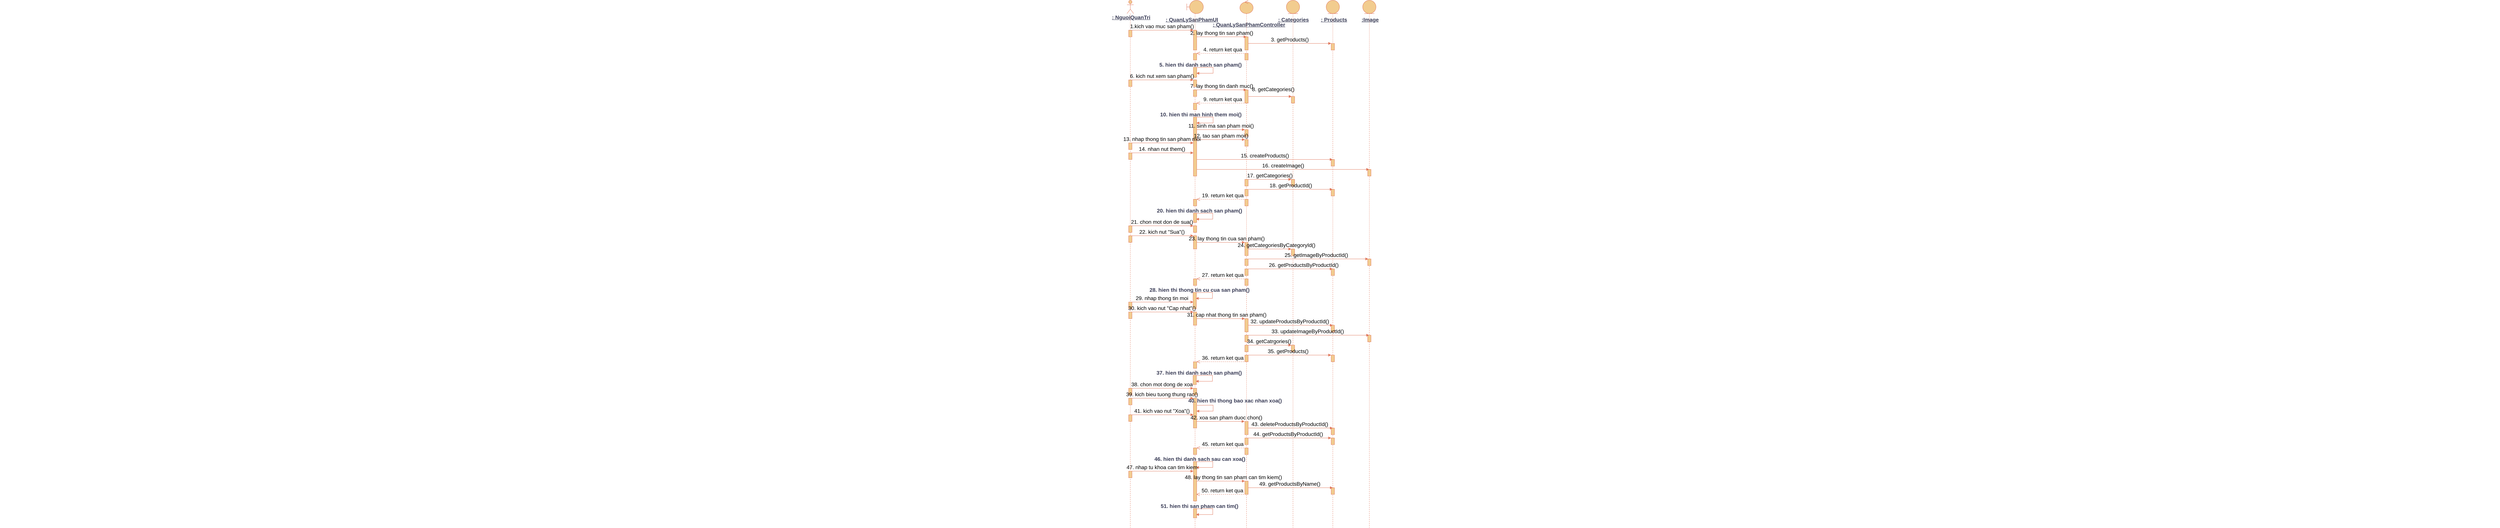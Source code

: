 <mxfile version="27.0.6">
  <diagram name="Trang-1" id="Od9cYembi4FNScm9c6G3">
    <mxGraphModel grid="1" page="1" gridSize="10" guides="1" tooltips="1" connect="1" arrows="1" fold="1" pageScale="1" pageWidth="827" pageHeight="1169" math="0" shadow="0">
      <root>
        <mxCell id="0" />
        <mxCell id="1" parent="0" />
        <mxCell id="RjuwnWm0XtvhtSTYr5w4-141" value="" style="shape=umlLifeline;perimeter=lifelinePerimeter;whiteSpace=wrap;html=1;container=1;dropTarget=0;collapsible=0;recursiveResize=0;outlineConnect=0;portConstraint=eastwest;newEdgeStyle={&quot;curved&quot;:0,&quot;rounded&quot;:0};participant=umlActor;labelBackgroundColor=none;fillColor=#F2CC8F;strokeColor=#E07A5F;fontColor=#393C56;fontSize=16;" vertex="1" parent="1">
          <mxGeometry x="95" y="30" width="20" height="1590" as="geometry" />
        </mxCell>
        <mxCell id="RjuwnWm0XtvhtSTYr5w4-142" value="&lt;span style=&quot;color: rgba(0, 0, 0, 0); font-family: monospace; text-align: start;&quot;&gt;%3CmxGraphModel%3E%3Croot%3E%3CmxCell%20id%3D%220%22%2F%3E%3CmxCell%20id%3D%221%22%20parent%3D%220%22%2F%3E%3CmxCell%20id%3D%222%22%20value%3D%22dispatch%22%20style%3D%22html%3D1%3BverticalAlign%3Dbottom%3BendArrow%3Dblock%3BedgeStyle%3DelbowEdgeStyle%3Belbow%3Dvertical%3Bcurved%3D0%3Brounded%3D0%3B%22%20edge%3D%221%22%20parent%3D%221%22%3E%3CmxGeometry%20relative%3D%221%22%20as%3D%22geometry%22%3E%3CmxPoint%20x%3D%2295%22%20y%3D%22120%22%20as%3D%22sourcePoint%22%2F%3E%3CArray%20as%3D%22points%22%3E%3CmxPoint%20x%3D%22180%22%20y%3D%22120%22%2F%3E%3C%2FArray%3E%3CmxPoint%20x%3D%22295%22%20y%3D%22120%22%20as%3D%22targetPoint%22%2F%3E%3C%2FmxGeometry%3E%3C%2FmxCell%3E%3C%2Froot%3E%3C%2FmxGraphModel%3E&lt;/span&gt;" style="html=1;points=[];perimeter=orthogonalPerimeter;outlineConnect=0;targetShapes=umlLifeline;portConstraint=eastwest;newEdgeStyle={&quot;edgeStyle&quot;:&quot;elbowEdgeStyle&quot;,&quot;elbow&quot;:&quot;vertical&quot;,&quot;curved&quot;:0,&quot;rounded&quot;:0};strokeWidth=1;labelBackgroundColor=none;fillColor=#F2CC8F;strokeColor=#E07A5F;fontColor=#393C56;fontSize=16;" vertex="1" parent="RjuwnWm0XtvhtSTYr5w4-141">
          <mxGeometry x="5" y="90" width="10" height="20" as="geometry" />
        </mxCell>
        <mxCell id="RjuwnWm0XtvhtSTYr5w4-143" value="&lt;span style=&quot;color: rgba(0, 0, 0, 0); font-family: monospace; text-align: start;&quot;&gt;%3CmxGraphModel%3E%3Croot%3E%3CmxCell%20id%3D%220%22%2F%3E%3CmxCell%20id%3D%221%22%20parent%3D%220%22%2F%3E%3CmxCell%20id%3D%222%22%20value%3D%22dispatch%22%20style%3D%22html%3D1%3BverticalAlign%3Dbottom%3BendArrow%3Dblock%3BedgeStyle%3DelbowEdgeStyle%3Belbow%3Dvertical%3Bcurved%3D0%3Brounded%3D0%3B%22%20edge%3D%221%22%20parent%3D%221%22%3E%3CmxGeometry%20relative%3D%221%22%20as%3D%22geometry%22%3E%3CmxPoint%20x%3D%2295%22%20y%3D%22120%22%20as%3D%22sourcePoint%22%2F%3E%3CArray%20as%3D%22points%22%3E%3CmxPoint%20x%3D%22180%22%20y%3D%22120%22%2F%3E%3C%2FArray%3E%3CmxPoint%20x%3D%22295%22%20y%3D%22120%22%20as%3D%22targetPoint%22%2F%3E%3C%2FmxGeometry%3E%3C%2FmxCell%3E%3C%2Froot%3E%3C%2FmxGraphModel%3E&lt;/span&gt;" style="html=1;points=[];perimeter=orthogonalPerimeter;outlineConnect=0;targetShapes=umlLifeline;portConstraint=eastwest;newEdgeStyle={&quot;edgeStyle&quot;:&quot;elbowEdgeStyle&quot;,&quot;elbow&quot;:&quot;vertical&quot;,&quot;curved&quot;:0,&quot;rounded&quot;:0};strokeWidth=1;labelBackgroundColor=none;fillColor=#F2CC8F;strokeColor=#E07A5F;fontColor=#393C56;fontSize=16;" vertex="1" parent="RjuwnWm0XtvhtSTYr5w4-141">
          <mxGeometry x="5" y="240" width="10" height="20" as="geometry" />
        </mxCell>
        <mxCell id="RjuwnWm0XtvhtSTYr5w4-144" value="&lt;span style=&quot;color: rgba(0, 0, 0, 0); font-family: monospace; text-align: start;&quot;&gt;%3CmxGraphModel%3E%3Croot%3E%3CmxCell%20id%3D%220%22%2F%3E%3CmxCell%20id%3D%221%22%20parent%3D%220%22%2F%3E%3CmxCell%20id%3D%222%22%20value%3D%22dispatch%22%20style%3D%22html%3D1%3BverticalAlign%3Dbottom%3BendArrow%3Dblock%3BedgeStyle%3DelbowEdgeStyle%3Belbow%3Dvertical%3Bcurved%3D0%3Brounded%3D0%3B%22%20edge%3D%221%22%20parent%3D%221%22%3E%3CmxGeometry%20relative%3D%221%22%20as%3D%22geometry%22%3E%3CmxPoint%20x%3D%2295%22%20y%3D%22120%22%20as%3D%22sourcePoint%22%2F%3E%3CArray%20as%3D%22points%22%3E%3CmxPoint%20x%3D%22180%22%20y%3D%22120%22%2F%3E%3C%2FArray%3E%3CmxPoint%20x%3D%22295%22%20y%3D%22120%22%20as%3D%22targetPoint%22%2F%3E%3C%2FmxGeometry%3E%3C%2FmxCell%3E%3C%2Froot%3E%3C%2FmxGraphModel%3E&lt;/span&gt;" style="html=1;points=[];perimeter=orthogonalPerimeter;outlineConnect=0;targetShapes=umlLifeline;portConstraint=eastwest;newEdgeStyle={&quot;edgeStyle&quot;:&quot;elbowEdgeStyle&quot;,&quot;elbow&quot;:&quot;vertical&quot;,&quot;curved&quot;:0,&quot;rounded&quot;:0};strokeWidth=1;labelBackgroundColor=none;fillColor=#F2CC8F;strokeColor=#E07A5F;fontColor=#393C56;fontSize=16;" vertex="1" parent="RjuwnWm0XtvhtSTYr5w4-141">
          <mxGeometry x="5" y="430" width="10" height="20" as="geometry" />
        </mxCell>
        <mxCell id="RjuwnWm0XtvhtSTYr5w4-145" value="&lt;span style=&quot;color: rgba(0, 0, 0, 0); font-family: monospace; text-align: start;&quot;&gt;%3CmxGraphModel%3E%3Croot%3E%3CmxCell%20id%3D%220%22%2F%3E%3CmxCell%20id%3D%221%22%20parent%3D%220%22%2F%3E%3CmxCell%20id%3D%222%22%20value%3D%22dispatch%22%20style%3D%22html%3D1%3BverticalAlign%3Dbottom%3BendArrow%3Dblock%3BedgeStyle%3DelbowEdgeStyle%3Belbow%3Dvertical%3Bcurved%3D0%3Brounded%3D0%3B%22%20edge%3D%221%22%20parent%3D%221%22%3E%3CmxGeometry%20relative%3D%221%22%20as%3D%22geometry%22%3E%3CmxPoint%20x%3D%2295%22%20y%3D%22120%22%20as%3D%22sourcePoint%22%2F%3E%3CArray%20as%3D%22points%22%3E%3CmxPoint%20x%3D%22180%22%20y%3D%22120%22%2F%3E%3C%2FArray%3E%3CmxPoint%20x%3D%22295%22%20y%3D%22120%22%20as%3D%22targetPoint%22%2F%3E%3C%2FmxGeometry%3E%3C%2FmxCell%3E%3C%2Froot%3E%3C%2FmxGraphModel%3E&lt;/span&gt;" style="html=1;points=[];perimeter=orthogonalPerimeter;outlineConnect=0;targetShapes=umlLifeline;portConstraint=eastwest;newEdgeStyle={&quot;edgeStyle&quot;:&quot;elbowEdgeStyle&quot;,&quot;elbow&quot;:&quot;vertical&quot;,&quot;curved&quot;:0,&quot;rounded&quot;:0};strokeWidth=1;labelBackgroundColor=none;fillColor=#F2CC8F;strokeColor=#E07A5F;fontColor=#393C56;fontSize=16;" vertex="1" parent="RjuwnWm0XtvhtSTYr5w4-141">
          <mxGeometry x="5" y="460" width="10" height="20" as="geometry" />
        </mxCell>
        <mxCell id="RjuwnWm0XtvhtSTYr5w4-146" value="&lt;span style=&quot;color: rgba(0, 0, 0, 0); font-family: monospace; text-align: start;&quot;&gt;%3CmxGraphModel%3E%3Croot%3E%3CmxCell%20id%3D%220%22%2F%3E%3CmxCell%20id%3D%221%22%20parent%3D%220%22%2F%3E%3CmxCell%20id%3D%222%22%20value%3D%22dispatch%22%20style%3D%22html%3D1%3BverticalAlign%3Dbottom%3BendArrow%3Dblock%3BedgeStyle%3DelbowEdgeStyle%3Belbow%3Dvertical%3Bcurved%3D0%3Brounded%3D0%3B%22%20edge%3D%221%22%20parent%3D%221%22%3E%3CmxGeometry%20relative%3D%221%22%20as%3D%22geometry%22%3E%3CmxPoint%20x%3D%2295%22%20y%3D%22120%22%20as%3D%22sourcePoint%22%2F%3E%3CArray%20as%3D%22points%22%3E%3CmxPoint%20x%3D%22180%22%20y%3D%22120%22%2F%3E%3C%2FArray%3E%3CmxPoint%20x%3D%22295%22%20y%3D%22120%22%20as%3D%22targetPoint%22%2F%3E%3C%2FmxGeometry%3E%3C%2FmxCell%3E%3C%2Froot%3E%3C%2FmxGraphModel%3E&lt;/span&gt;" style="html=1;points=[];perimeter=orthogonalPerimeter;outlineConnect=0;targetShapes=umlLifeline;portConstraint=eastwest;newEdgeStyle={&quot;edgeStyle&quot;:&quot;elbowEdgeStyle&quot;,&quot;elbow&quot;:&quot;vertical&quot;,&quot;curved&quot;:0,&quot;rounded&quot;:0};strokeWidth=1;labelBackgroundColor=none;fillColor=#F2CC8F;strokeColor=#E07A5F;fontColor=#393C56;fontSize=16;" vertex="1" parent="RjuwnWm0XtvhtSTYr5w4-141">
          <mxGeometry x="5" y="680" width="10" height="20" as="geometry" />
        </mxCell>
        <mxCell id="RjuwnWm0XtvhtSTYr5w4-147" value="&lt;span style=&quot;color: rgba(0, 0, 0, 0); font-family: monospace; text-align: start;&quot;&gt;%3CmxGraphModel%3E%3Croot%3E%3CmxCell%20id%3D%220%22%2F%3E%3CmxCell%20id%3D%221%22%20parent%3D%220%22%2F%3E%3CmxCell%20id%3D%222%22%20value%3D%22dispatch%22%20style%3D%22html%3D1%3BverticalAlign%3Dbottom%3BendArrow%3Dblock%3BedgeStyle%3DelbowEdgeStyle%3Belbow%3Dvertical%3Bcurved%3D0%3Brounded%3D0%3B%22%20edge%3D%221%22%20parent%3D%221%22%3E%3CmxGeometry%20relative%3D%221%22%20as%3D%22geometry%22%3E%3CmxPoint%20x%3D%2295%22%20y%3D%22120%22%20as%3D%22sourcePoint%22%2F%3E%3CArray%20as%3D%22points%22%3E%3CmxPoint%20x%3D%22180%22%20y%3D%22120%22%2F%3E%3C%2FArray%3E%3CmxPoint%20x%3D%22295%22%20y%3D%22120%22%20as%3D%22targetPoint%22%2F%3E%3C%2FmxGeometry%3E%3C%2FmxCell%3E%3C%2Froot%3E%3C%2FmxGraphModel%3E&lt;/span&gt;" style="html=1;points=[];perimeter=orthogonalPerimeter;outlineConnect=0;targetShapes=umlLifeline;portConstraint=eastwest;newEdgeStyle={&quot;edgeStyle&quot;:&quot;elbowEdgeStyle&quot;,&quot;elbow&quot;:&quot;vertical&quot;,&quot;curved&quot;:0,&quot;rounded&quot;:0};strokeWidth=1;labelBackgroundColor=none;fillColor=#F2CC8F;strokeColor=#E07A5F;fontColor=#393C56;fontSize=16;" vertex="1" parent="RjuwnWm0XtvhtSTYr5w4-141">
          <mxGeometry x="5" y="710" width="10" height="20" as="geometry" />
        </mxCell>
        <mxCell id="RjuwnWm0XtvhtSTYr5w4-148" value="&lt;span style=&quot;color: rgba(0, 0, 0, 0); font-family: monospace; text-align: start;&quot;&gt;%3CmxGraphModel%3E%3Croot%3E%3CmxCell%20id%3D%220%22%2F%3E%3CmxCell%20id%3D%221%22%20parent%3D%220%22%2F%3E%3CmxCell%20id%3D%222%22%20value%3D%22dispatch%22%20style%3D%22html%3D1%3BverticalAlign%3Dbottom%3BendArrow%3Dblock%3BedgeStyle%3DelbowEdgeStyle%3Belbow%3Dvertical%3Bcurved%3D0%3Brounded%3D0%3B%22%20edge%3D%221%22%20parent%3D%221%22%3E%3CmxGeometry%20relative%3D%221%22%20as%3D%22geometry%22%3E%3CmxPoint%20x%3D%2295%22%20y%3D%22120%22%20as%3D%22sourcePoint%22%2F%3E%3CArray%20as%3D%22points%22%3E%3CmxPoint%20x%3D%22180%22%20y%3D%22120%22%2F%3E%3C%2FArray%3E%3CmxPoint%20x%3D%22295%22%20y%3D%22120%22%20as%3D%22targetPoint%22%2F%3E%3C%2FmxGeometry%3E%3C%2FmxCell%3E%3C%2Froot%3E%3C%2FmxGraphModel%3E&lt;/span&gt;" style="html=1;points=[];perimeter=orthogonalPerimeter;outlineConnect=0;targetShapes=umlLifeline;portConstraint=eastwest;newEdgeStyle={&quot;edgeStyle&quot;:&quot;elbowEdgeStyle&quot;,&quot;elbow&quot;:&quot;vertical&quot;,&quot;curved&quot;:0,&quot;rounded&quot;:0};strokeWidth=1;labelBackgroundColor=none;fillColor=#F2CC8F;strokeColor=#E07A5F;fontColor=#393C56;fontSize=16;" vertex="1" parent="RjuwnWm0XtvhtSTYr5w4-141">
          <mxGeometry x="5" y="910" width="10" height="20" as="geometry" />
        </mxCell>
        <mxCell id="RjuwnWm0XtvhtSTYr5w4-149" value="&lt;span style=&quot;color: rgba(0, 0, 0, 0); font-family: monospace; text-align: start;&quot;&gt;%3CmxGraphModel%3E%3Croot%3E%3CmxCell%20id%3D%220%22%2F%3E%3CmxCell%20id%3D%221%22%20parent%3D%220%22%2F%3E%3CmxCell%20id%3D%222%22%20value%3D%22dispatch%22%20style%3D%22html%3D1%3BverticalAlign%3Dbottom%3BendArrow%3Dblock%3BedgeStyle%3DelbowEdgeStyle%3Belbow%3Dvertical%3Bcurved%3D0%3Brounded%3D0%3B%22%20edge%3D%221%22%20parent%3D%221%22%3E%3CmxGeometry%20relative%3D%221%22%20as%3D%22geometry%22%3E%3CmxPoint%20x%3D%2295%22%20y%3D%22120%22%20as%3D%22sourcePoint%22%2F%3E%3CArray%20as%3D%22points%22%3E%3CmxPoint%20x%3D%22180%22%20y%3D%22120%22%2F%3E%3C%2FArray%3E%3CmxPoint%20x%3D%22295%22%20y%3D%22120%22%20as%3D%22targetPoint%22%2F%3E%3C%2FmxGeometry%3E%3C%2FmxCell%3E%3C%2Froot%3E%3C%2FmxGraphModel%3E&lt;/span&gt;" style="html=1;points=[];perimeter=orthogonalPerimeter;outlineConnect=0;targetShapes=umlLifeline;portConstraint=eastwest;newEdgeStyle={&quot;edgeStyle&quot;:&quot;elbowEdgeStyle&quot;,&quot;elbow&quot;:&quot;vertical&quot;,&quot;curved&quot;:0,&quot;rounded&quot;:0};strokeWidth=1;labelBackgroundColor=none;fillColor=#F2CC8F;strokeColor=#E07A5F;fontColor=#393C56;fontSize=16;" vertex="1" parent="RjuwnWm0XtvhtSTYr5w4-141">
          <mxGeometry x="5" y="940" width="10" height="20" as="geometry" />
        </mxCell>
        <mxCell id="RjuwnWm0XtvhtSTYr5w4-150" value="&lt;span style=&quot;color: rgba(0, 0, 0, 0); font-family: monospace; text-align: start;&quot;&gt;%3CmxGraphModel%3E%3Croot%3E%3CmxCell%20id%3D%220%22%2F%3E%3CmxCell%20id%3D%221%22%20parent%3D%220%22%2F%3E%3CmxCell%20id%3D%222%22%20value%3D%22dispatch%22%20style%3D%22html%3D1%3BverticalAlign%3Dbottom%3BendArrow%3Dblock%3BedgeStyle%3DelbowEdgeStyle%3Belbow%3Dvertical%3Bcurved%3D0%3Brounded%3D0%3B%22%20edge%3D%221%22%20parent%3D%221%22%3E%3CmxGeometry%20relative%3D%221%22%20as%3D%22geometry%22%3E%3CmxPoint%20x%3D%2295%22%20y%3D%22120%22%20as%3D%22sourcePoint%22%2F%3E%3CArray%20as%3D%22points%22%3E%3CmxPoint%20x%3D%22180%22%20y%3D%22120%22%2F%3E%3C%2FArray%3E%3CmxPoint%20x%3D%22295%22%20y%3D%22120%22%20as%3D%22targetPoint%22%2F%3E%3C%2FmxGeometry%3E%3C%2FmxCell%3E%3C%2Froot%3E%3C%2FmxGraphModel%3E&lt;/span&gt;" style="html=1;points=[];perimeter=orthogonalPerimeter;outlineConnect=0;targetShapes=umlLifeline;portConstraint=eastwest;newEdgeStyle={&quot;edgeStyle&quot;:&quot;elbowEdgeStyle&quot;,&quot;elbow&quot;:&quot;vertical&quot;,&quot;curved&quot;:0,&quot;rounded&quot;:0};strokeWidth=1;labelBackgroundColor=none;fillColor=#F2CC8F;strokeColor=#E07A5F;fontColor=#393C56;fontSize=16;" vertex="1" parent="RjuwnWm0XtvhtSTYr5w4-141">
          <mxGeometry x="5" y="1170" width="10" height="20" as="geometry" />
        </mxCell>
        <mxCell id="RjuwnWm0XtvhtSTYr5w4-151" value="&lt;span style=&quot;color: rgba(0, 0, 0, 0); font-family: monospace; text-align: start;&quot;&gt;%3CmxGraphModel%3E%3Croot%3E%3CmxCell%20id%3D%220%22%2F%3E%3CmxCell%20id%3D%221%22%20parent%3D%220%22%2F%3E%3CmxCell%20id%3D%222%22%20value%3D%22dispatch%22%20style%3D%22html%3D1%3BverticalAlign%3Dbottom%3BendArrow%3Dblock%3BedgeStyle%3DelbowEdgeStyle%3Belbow%3Dvertical%3Bcurved%3D0%3Brounded%3D0%3B%22%20edge%3D%221%22%20parent%3D%221%22%3E%3CmxGeometry%20relative%3D%221%22%20as%3D%22geometry%22%3E%3CmxPoint%20x%3D%2295%22%20y%3D%22120%22%20as%3D%22sourcePoint%22%2F%3E%3CArray%20as%3D%22points%22%3E%3CmxPoint%20x%3D%22180%22%20y%3D%22120%22%2F%3E%3C%2FArray%3E%3CmxPoint%20x%3D%22295%22%20y%3D%22120%22%20as%3D%22targetPoint%22%2F%3E%3C%2FmxGeometry%3E%3C%2FmxCell%3E%3C%2Froot%3E%3C%2FmxGraphModel%3E&lt;/span&gt;" style="html=1;points=[];perimeter=orthogonalPerimeter;outlineConnect=0;targetShapes=umlLifeline;portConstraint=eastwest;newEdgeStyle={&quot;edgeStyle&quot;:&quot;elbowEdgeStyle&quot;,&quot;elbow&quot;:&quot;vertical&quot;,&quot;curved&quot;:0,&quot;rounded&quot;:0};strokeWidth=1;labelBackgroundColor=none;fillColor=#F2CC8F;strokeColor=#E07A5F;fontColor=#393C56;fontSize=16;" vertex="1" parent="RjuwnWm0XtvhtSTYr5w4-141">
          <mxGeometry x="5" y="1200" width="10" height="20" as="geometry" />
        </mxCell>
        <mxCell id="RjuwnWm0XtvhtSTYr5w4-152" value="&lt;span style=&quot;color: rgba(0, 0, 0, 0); font-family: monospace; text-align: start;&quot;&gt;%3CmxGraphModel%3E%3Croot%3E%3CmxCell%20id%3D%220%22%2F%3E%3CmxCell%20id%3D%221%22%20parent%3D%220%22%2F%3E%3CmxCell%20id%3D%222%22%20value%3D%22dispatch%22%20style%3D%22html%3D1%3BverticalAlign%3Dbottom%3BendArrow%3Dblock%3BedgeStyle%3DelbowEdgeStyle%3Belbow%3Dvertical%3Bcurved%3D0%3Brounded%3D0%3B%22%20edge%3D%221%22%20parent%3D%221%22%3E%3CmxGeometry%20relative%3D%221%22%20as%3D%22geometry%22%3E%3CmxPoint%20x%3D%2295%22%20y%3D%22120%22%20as%3D%22sourcePoint%22%2F%3E%3CArray%20as%3D%22points%22%3E%3CmxPoint%20x%3D%22180%22%20y%3D%22120%22%2F%3E%3C%2FArray%3E%3CmxPoint%20x%3D%22295%22%20y%3D%22120%22%20as%3D%22targetPoint%22%2F%3E%3C%2FmxGeometry%3E%3C%2FmxCell%3E%3C%2Froot%3E%3C%2FmxGraphModel%3E&lt;/span&gt;" style="html=1;points=[];perimeter=orthogonalPerimeter;outlineConnect=0;targetShapes=umlLifeline;portConstraint=eastwest;newEdgeStyle={&quot;edgeStyle&quot;:&quot;elbowEdgeStyle&quot;,&quot;elbow&quot;:&quot;vertical&quot;,&quot;curved&quot;:0,&quot;rounded&quot;:0};strokeWidth=1;labelBackgroundColor=none;fillColor=#F2CC8F;strokeColor=#E07A5F;fontColor=#393C56;fontSize=16;" vertex="1" parent="RjuwnWm0XtvhtSTYr5w4-141">
          <mxGeometry x="5" y="1250" width="10" height="20" as="geometry" />
        </mxCell>
        <mxCell id="RjuwnWm0XtvhtSTYr5w4-153" value="&lt;span style=&quot;color: rgba(0, 0, 0, 0); font-family: monospace; text-align: start;&quot;&gt;%3CmxGraphModel%3E%3Croot%3E%3CmxCell%20id%3D%220%22%2F%3E%3CmxCell%20id%3D%221%22%20parent%3D%220%22%2F%3E%3CmxCell%20id%3D%222%22%20value%3D%22dispatch%22%20style%3D%22html%3D1%3BverticalAlign%3Dbottom%3BendArrow%3Dblock%3BedgeStyle%3DelbowEdgeStyle%3Belbow%3Dvertical%3Bcurved%3D0%3Brounded%3D0%3B%22%20edge%3D%221%22%20parent%3D%221%22%3E%3CmxGeometry%20relative%3D%221%22%20as%3D%22geometry%22%3E%3CmxPoint%20x%3D%2295%22%20y%3D%22120%22%20as%3D%22sourcePoint%22%2F%3E%3CArray%20as%3D%22points%22%3E%3CmxPoint%20x%3D%22180%22%20y%3D%22120%22%2F%3E%3C%2FArray%3E%3CmxPoint%20x%3D%22295%22%20y%3D%22120%22%20as%3D%22targetPoint%22%2F%3E%3C%2FmxGeometry%3E%3C%2FmxCell%3E%3C%2Froot%3E%3C%2FmxGraphModel%3E&lt;/span&gt;" style="html=1;points=[];perimeter=orthogonalPerimeter;outlineConnect=0;targetShapes=umlLifeline;portConstraint=eastwest;newEdgeStyle={&quot;edgeStyle&quot;:&quot;elbowEdgeStyle&quot;,&quot;elbow&quot;:&quot;vertical&quot;,&quot;curved&quot;:0,&quot;rounded&quot;:0};strokeWidth=1;labelBackgroundColor=none;fillColor=#F2CC8F;strokeColor=#E07A5F;fontColor=#393C56;fontSize=16;" vertex="1" parent="RjuwnWm0XtvhtSTYr5w4-141">
          <mxGeometry x="5" y="1420" width="10" height="20" as="geometry" />
        </mxCell>
        <mxCell id="RjuwnWm0XtvhtSTYr5w4-154" value="" style="shape=umlLifeline;perimeter=lifelinePerimeter;whiteSpace=wrap;html=1;container=1;dropTarget=0;collapsible=0;recursiveResize=0;outlineConnect=0;portConstraint=eastwest;newEdgeStyle={&quot;curved&quot;:0,&quot;rounded&quot;:0};participant=umlBoundary;labelBackgroundColor=none;fillColor=#F2CC8F;strokeColor=#E07A5F;fontColor=#393C56;fontSize=16;" vertex="1" parent="1">
          <mxGeometry x="275" y="30" width="50" height="1590" as="geometry" />
        </mxCell>
        <mxCell id="RjuwnWm0XtvhtSTYr5w4-155" value="&lt;span style=&quot;color: rgba(0, 0, 0, 0); font-family: monospace; text-align: start;&quot;&gt;%3CmxGraphModel%3E%3Croot%3E%3CmxCell%20id%3D%220%22%2F%3E%3CmxCell%20id%3D%221%22%20parent%3D%220%22%2F%3E%3CmxCell%20id%3D%222%22%20value%3D%22dispatch%22%20style%3D%22html%3D1%3BverticalAlign%3Dbottom%3BendArrow%3Dblock%3BedgeStyle%3DelbowEdgeStyle%3Belbow%3Dvertical%3Bcurved%3D0%3Brounded%3D0%3B%22%20edge%3D%221%22%20parent%3D%221%22%3E%3CmxGeometry%20relative%3D%221%22%20as%3D%22geometry%22%3E%3CmxPoint%20x%3D%2295%22%20y%3D%22120%22%20as%3D%22sourcePoint%22%2F%3E%3CArray%20as%3D%22points%22%3E%3CmxPoint%20x%3D%22180%22%20y%3D%22120%22%2F%3E%3C%2FArray%3E%3CmxPoint%20x%3D%22295%22%20y%3D%22120%22%20as%3D%22targetPoint%22%2F%3E%3C%2FmxGeometry%3E%3C%2FmxCell%3E%3C%2Froot%3E%3C%2FmxGraphModel%3E&lt;/span&gt;" style="html=1;points=[];perimeter=orthogonalPerimeter;outlineConnect=0;targetShapes=umlLifeline;portConstraint=eastwest;newEdgeStyle={&quot;edgeStyle&quot;:&quot;elbowEdgeStyle&quot;,&quot;elbow&quot;:&quot;vertical&quot;,&quot;curved&quot;:0,&quot;rounded&quot;:0};strokeWidth=1;labelBackgroundColor=none;fillColor=#F2CC8F;strokeColor=#E07A5F;fontColor=#393C56;fontSize=16;" vertex="1" parent="RjuwnWm0XtvhtSTYr5w4-154">
          <mxGeometry x="20" y="90" width="10" height="60" as="geometry" />
        </mxCell>
        <mxCell id="RjuwnWm0XtvhtSTYr5w4-156" value="&lt;span style=&quot;color: rgba(0, 0, 0, 0); font-family: monospace; text-align: start;&quot;&gt;%3CmxGraphModel%3E%3Croot%3E%3CmxCell%20id%3D%220%22%2F%3E%3CmxCell%20id%3D%221%22%20parent%3D%220%22%2F%3E%3CmxCell%20id%3D%222%22%20value%3D%22dispatch%22%20style%3D%22html%3D1%3BverticalAlign%3Dbottom%3BendArrow%3Dblock%3BedgeStyle%3DelbowEdgeStyle%3Belbow%3Dvertical%3Bcurved%3D0%3Brounded%3D0%3B%22%20edge%3D%221%22%20parent%3D%221%22%3E%3CmxGeometry%20relative%3D%221%22%20as%3D%22geometry%22%3E%3CmxPoint%20x%3D%2295%22%20y%3D%22120%22%20as%3D%22sourcePoint%22%2F%3E%3CArray%20as%3D%22points%22%3E%3CmxPoint%20x%3D%22180%22%20y%3D%22120%22%2F%3E%3C%2FArray%3E%3CmxPoint%20x%3D%22295%22%20y%3D%22120%22%20as%3D%22targetPoint%22%2F%3E%3C%2FmxGeometry%3E%3C%2FmxCell%3E%3C%2Froot%3E%3C%2FmxGraphModel%3E&lt;/span&gt;" style="html=1;points=[];perimeter=orthogonalPerimeter;outlineConnect=0;targetShapes=umlLifeline;portConstraint=eastwest;newEdgeStyle={&quot;edgeStyle&quot;:&quot;elbowEdgeStyle&quot;,&quot;elbow&quot;:&quot;vertical&quot;,&quot;curved&quot;:0,&quot;rounded&quot;:0};strokeWidth=1;labelBackgroundColor=none;fillColor=#F2CC8F;strokeColor=#E07A5F;fontColor=#393C56;fontSize=16;" vertex="1" parent="RjuwnWm0XtvhtSTYr5w4-154">
          <mxGeometry x="20" y="352" width="10" height="178" as="geometry" />
        </mxCell>
        <mxCell id="RjuwnWm0XtvhtSTYr5w4-157" value="&lt;span style=&quot;color: rgba(0, 0, 0, 0); font-family: monospace; text-align: start;&quot;&gt;%3CmxGraphModel%3E%3Croot%3E%3CmxCell%20id%3D%220%22%2F%3E%3CmxCell%20id%3D%221%22%20parent%3D%220%22%2F%3E%3CmxCell%20id%3D%222%22%20value%3D%22dispatch%22%20style%3D%22html%3D1%3BverticalAlign%3Dbottom%3BendArrow%3Dblock%3BedgeStyle%3DelbowEdgeStyle%3Belbow%3Dvertical%3Bcurved%3D0%3Brounded%3D0%3B%22%20edge%3D%221%22%20parent%3D%221%22%3E%3CmxGeometry%20relative%3D%221%22%20as%3D%22geometry%22%3E%3CmxPoint%20x%3D%2295%22%20y%3D%22120%22%20as%3D%22sourcePoint%22%2F%3E%3CArray%20as%3D%22points%22%3E%3CmxPoint%20x%3D%22180%22%20y%3D%22120%22%2F%3E%3C%2FArray%3E%3CmxPoint%20x%3D%22295%22%20y%3D%22120%22%20as%3D%22targetPoint%22%2F%3E%3C%2FmxGeometry%3E%3C%2FmxCell%3E%3C%2Froot%3E%3C%2FmxGraphModel%3E&lt;/span&gt;" style="html=1;points=[];perimeter=orthogonalPerimeter;outlineConnect=0;targetShapes=umlLifeline;portConstraint=eastwest;newEdgeStyle={&quot;edgeStyle&quot;:&quot;elbowEdgeStyle&quot;,&quot;elbow&quot;:&quot;vertical&quot;,&quot;curved&quot;:0,&quot;rounded&quot;:0};strokeWidth=1;labelBackgroundColor=none;fillColor=#F2CC8F;strokeColor=#E07A5F;fontColor=#393C56;fontSize=16;" vertex="1" parent="RjuwnWm0XtvhtSTYr5w4-154">
          <mxGeometry x="20" y="310" width="10" height="20" as="geometry" />
        </mxCell>
        <mxCell id="RjuwnWm0XtvhtSTYr5w4-158" value="&lt;span style=&quot;color: rgba(0, 0, 0, 0); font-family: monospace; text-align: start;&quot;&gt;%3CmxGraphModel%3E%3Croot%3E%3CmxCell%20id%3D%220%22%2F%3E%3CmxCell%20id%3D%221%22%20parent%3D%220%22%2F%3E%3CmxCell%20id%3D%222%22%20value%3D%22dispatch%22%20style%3D%22html%3D1%3BverticalAlign%3Dbottom%3BendArrow%3Dblock%3BedgeStyle%3DelbowEdgeStyle%3Belbow%3Dvertical%3Bcurved%3D0%3Brounded%3D0%3B%22%20edge%3D%221%22%20parent%3D%221%22%3E%3CmxGeometry%20relative%3D%221%22%20as%3D%22geometry%22%3E%3CmxPoint%20x%3D%2295%22%20y%3D%22120%22%20as%3D%22sourcePoint%22%2F%3E%3CArray%20as%3D%22points%22%3E%3CmxPoint%20x%3D%22180%22%20y%3D%22120%22%2F%3E%3C%2FArray%3E%3CmxPoint%20x%3D%22295%22%20y%3D%22120%22%20as%3D%22targetPoint%22%2F%3E%3C%2FmxGeometry%3E%3C%2FmxCell%3E%3C%2Froot%3E%3C%2FmxGraphModel%3E&lt;/span&gt;" style="html=1;points=[];perimeter=orthogonalPerimeter;outlineConnect=0;targetShapes=umlLifeline;portConstraint=eastwest;newEdgeStyle={&quot;edgeStyle&quot;:&quot;elbowEdgeStyle&quot;,&quot;elbow&quot;:&quot;vertical&quot;,&quot;curved&quot;:0,&quot;rounded&quot;:0};strokeWidth=1;labelBackgroundColor=none;fillColor=#F2CC8F;strokeColor=#E07A5F;fontColor=#393C56;fontSize=16;" vertex="1" parent="RjuwnWm0XtvhtSTYr5w4-154">
          <mxGeometry x="20" y="160" width="10" height="20" as="geometry" />
        </mxCell>
        <mxCell id="RjuwnWm0XtvhtSTYr5w4-159" value="&lt;span style=&quot;color: rgba(0, 0, 0, 0); font-family: monospace; text-align: start;&quot;&gt;%3CmxGraphModel%3E%3Croot%3E%3CmxCell%20id%3D%220%22%2F%3E%3CmxCell%20id%3D%221%22%20parent%3D%220%22%2F%3E%3CmxCell%20id%3D%222%22%20value%3D%22dispatch%22%20style%3D%22html%3D1%3BverticalAlign%3Dbottom%3BendArrow%3Dblock%3BedgeStyle%3DelbowEdgeStyle%3Belbow%3Dvertical%3Bcurved%3D0%3Brounded%3D0%3B%22%20edge%3D%221%22%20parent%3D%221%22%3E%3CmxGeometry%20relative%3D%221%22%20as%3D%22geometry%22%3E%3CmxPoint%20x%3D%2295%22%20y%3D%22120%22%20as%3D%22sourcePoint%22%2F%3E%3CArray%20as%3D%22points%22%3E%3CmxPoint%20x%3D%22180%22%20y%3D%22120%22%2F%3E%3C%2FArray%3E%3CmxPoint%20x%3D%22295%22%20y%3D%22120%22%20as%3D%22targetPoint%22%2F%3E%3C%2FmxGeometry%3E%3C%2FmxCell%3E%3C%2Froot%3E%3C%2FmxGraphModel%3E&lt;/span&gt;" style="html=1;points=[];perimeter=orthogonalPerimeter;outlineConnect=0;targetShapes=umlLifeline;portConstraint=eastwest;newEdgeStyle={&quot;edgeStyle&quot;:&quot;elbowEdgeStyle&quot;,&quot;elbow&quot;:&quot;vertical&quot;,&quot;curved&quot;:0,&quot;rounded&quot;:0};strokeWidth=1;labelBackgroundColor=none;fillColor=#F2CC8F;strokeColor=#E07A5F;fontColor=#393C56;fontSize=16;" vertex="1" parent="RjuwnWm0XtvhtSTYr5w4-154">
          <mxGeometry x="20" y="240" width="10" height="20" as="geometry" />
        </mxCell>
        <mxCell id="RjuwnWm0XtvhtSTYr5w4-160" value="&lt;span style=&quot;color: rgba(0, 0, 0, 0); font-family: monospace; text-align: start;&quot;&gt;%3CmxGraphModel%3E%3Croot%3E%3CmxCell%20id%3D%220%22%2F%3E%3CmxCell%20id%3D%221%22%20parent%3D%220%22%2F%3E%3CmxCell%20id%3D%222%22%20value%3D%22dispatch%22%20style%3D%22html%3D1%3BverticalAlign%3Dbottom%3BendArrow%3Dblock%3BedgeStyle%3DelbowEdgeStyle%3Belbow%3Dvertical%3Bcurved%3D0%3Brounded%3D0%3B%22%20edge%3D%221%22%20parent%3D%221%22%3E%3CmxGeometry%20relative%3D%221%22%20as%3D%22geometry%22%3E%3CmxPoint%20x%3D%2295%22%20y%3D%22120%22%20as%3D%22sourcePoint%22%2F%3E%3CArray%20as%3D%22points%22%3E%3CmxPoint%20x%3D%22180%22%20y%3D%22120%22%2F%3E%3C%2FArray%3E%3CmxPoint%20x%3D%22295%22%20y%3D%22120%22%20as%3D%22targetPoint%22%2F%3E%3C%2FmxGeometry%3E%3C%2FmxCell%3E%3C%2Froot%3E%3C%2FmxGraphModel%3E&lt;/span&gt;" style="html=1;points=[];perimeter=orthogonalPerimeter;outlineConnect=0;targetShapes=umlLifeline;portConstraint=eastwest;newEdgeStyle={&quot;edgeStyle&quot;:&quot;elbowEdgeStyle&quot;,&quot;elbow&quot;:&quot;vertical&quot;,&quot;curved&quot;:0,&quot;rounded&quot;:0};strokeWidth=1;labelBackgroundColor=none;fillColor=#F2CC8F;strokeColor=#E07A5F;fontColor=#393C56;fontSize=16;" vertex="1" parent="RjuwnWm0XtvhtSTYr5w4-154">
          <mxGeometry x="20" y="270" width="10" height="20" as="geometry" />
        </mxCell>
        <mxCell id="RjuwnWm0XtvhtSTYr5w4-161" value="&lt;span style=&quot;color: rgba(0, 0, 0, 0); font-family: monospace; text-align: start;&quot;&gt;%3CmxGraphModel%3E%3Croot%3E%3CmxCell%20id%3D%220%22%2F%3E%3CmxCell%20id%3D%221%22%20parent%3D%220%22%2F%3E%3CmxCell%20id%3D%222%22%20value%3D%22dispatch%22%20style%3D%22html%3D1%3BverticalAlign%3Dbottom%3BendArrow%3Dblock%3BedgeStyle%3DelbowEdgeStyle%3Belbow%3Dvertical%3Bcurved%3D0%3Brounded%3D0%3B%22%20edge%3D%221%22%20parent%3D%221%22%3E%3CmxGeometry%20relative%3D%221%22%20as%3D%22geometry%22%3E%3CmxPoint%20x%3D%2295%22%20y%3D%22120%22%20as%3D%22sourcePoint%22%2F%3E%3CArray%20as%3D%22points%22%3E%3CmxPoint%20x%3D%22180%22%20y%3D%22120%22%2F%3E%3C%2FArray%3E%3CmxPoint%20x%3D%22295%22%20y%3D%22120%22%20as%3D%22targetPoint%22%2F%3E%3C%2FmxGeometry%3E%3C%2FmxCell%3E%3C%2Froot%3E%3C%2FmxGraphModel%3E&lt;/span&gt;" style="html=1;points=[];perimeter=orthogonalPerimeter;outlineConnect=0;targetShapes=umlLifeline;portConstraint=eastwest;newEdgeStyle={&quot;edgeStyle&quot;:&quot;elbowEdgeStyle&quot;,&quot;elbow&quot;:&quot;vertical&quot;,&quot;curved&quot;:0,&quot;rounded&quot;:0};strokeWidth=1;labelBackgroundColor=none;fillColor=#F2CC8F;strokeColor=#E07A5F;fontColor=#393C56;fontSize=16;" vertex="1" parent="RjuwnWm0XtvhtSTYr5w4-154">
          <mxGeometry x="20" y="600" width="10" height="20" as="geometry" />
        </mxCell>
        <mxCell id="RjuwnWm0XtvhtSTYr5w4-162" value="&lt;span style=&quot;color: rgba(0, 0, 0, 0); font-family: monospace; text-align: start;&quot;&gt;%3CmxGraphModel%3E%3Croot%3E%3CmxCell%20id%3D%220%22%2F%3E%3CmxCell%20id%3D%221%22%20parent%3D%220%22%2F%3E%3CmxCell%20id%3D%222%22%20value%3D%22dispatch%22%20style%3D%22html%3D1%3BverticalAlign%3Dbottom%3BendArrow%3Dblock%3BedgeStyle%3DelbowEdgeStyle%3Belbow%3Dvertical%3Bcurved%3D0%3Brounded%3D0%3B%22%20edge%3D%221%22%20parent%3D%221%22%3E%3CmxGeometry%20relative%3D%221%22%20as%3D%22geometry%22%3E%3CmxPoint%20x%3D%2295%22%20y%3D%22120%22%20as%3D%22sourcePoint%22%2F%3E%3CArray%20as%3D%22points%22%3E%3CmxPoint%20x%3D%22180%22%20y%3D%22120%22%2F%3E%3C%2FArray%3E%3CmxPoint%20x%3D%22295%22%20y%3D%22120%22%20as%3D%22targetPoint%22%2F%3E%3C%2FmxGeometry%3E%3C%2FmxCell%3E%3C%2Froot%3E%3C%2FmxGraphModel%3E&lt;/span&gt;" style="html=1;points=[];perimeter=orthogonalPerimeter;outlineConnect=0;targetShapes=umlLifeline;portConstraint=eastwest;newEdgeStyle={&quot;edgeStyle&quot;:&quot;elbowEdgeStyle&quot;,&quot;elbow&quot;:&quot;vertical&quot;,&quot;curved&quot;:0,&quot;rounded&quot;:0};strokeWidth=1;labelBackgroundColor=none;fillColor=#F2CC8F;strokeColor=#E07A5F;fontColor=#393C56;fontSize=16;" vertex="1" parent="RjuwnWm0XtvhtSTYr5w4-154">
          <mxGeometry x="20" y="642" width="10" height="28" as="geometry" />
        </mxCell>
        <mxCell id="RjuwnWm0XtvhtSTYr5w4-163" value="&lt;span style=&quot;color: rgba(0, 0, 0, 0); font-family: monospace; text-align: start;&quot;&gt;%3CmxGraphModel%3E%3Croot%3E%3CmxCell%20id%3D%220%22%2F%3E%3CmxCell%20id%3D%221%22%20parent%3D%220%22%2F%3E%3CmxCell%20id%3D%222%22%20value%3D%22dispatch%22%20style%3D%22html%3D1%3BverticalAlign%3Dbottom%3BendArrow%3Dblock%3BedgeStyle%3DelbowEdgeStyle%3Belbow%3Dvertical%3Bcurved%3D0%3Brounded%3D0%3B%22%20edge%3D%221%22%20parent%3D%221%22%3E%3CmxGeometry%20relative%3D%221%22%20as%3D%22geometry%22%3E%3CmxPoint%20x%3D%2295%22%20y%3D%22120%22%20as%3D%22sourcePoint%22%2F%3E%3CArray%20as%3D%22points%22%3E%3CmxPoint%20x%3D%22180%22%20y%3D%22120%22%2F%3E%3C%2FArray%3E%3CmxPoint%20x%3D%22295%22%20y%3D%22120%22%20as%3D%22targetPoint%22%2F%3E%3C%2FmxGeometry%3E%3C%2FmxCell%3E%3C%2Froot%3E%3C%2FmxGraphModel%3E&lt;/span&gt;" style="html=1;points=[];perimeter=orthogonalPerimeter;outlineConnect=0;targetShapes=umlLifeline;portConstraint=eastwest;newEdgeStyle={&quot;edgeStyle&quot;:&quot;elbowEdgeStyle&quot;,&quot;elbow&quot;:&quot;vertical&quot;,&quot;curved&quot;:0,&quot;rounded&quot;:0};strokeWidth=1;labelBackgroundColor=none;fillColor=#F2CC8F;strokeColor=#E07A5F;fontColor=#393C56;fontSize=16;" vertex="1" parent="RjuwnWm0XtvhtSTYr5w4-154">
          <mxGeometry x="20" y="680" width="10" height="20" as="geometry" />
        </mxCell>
        <mxCell id="RjuwnWm0XtvhtSTYr5w4-164" value="&lt;span style=&quot;color: rgba(0, 0, 0, 0); font-family: monospace; text-align: start;&quot;&gt;%3CmxGraphModel%3E%3Croot%3E%3CmxCell%20id%3D%220%22%2F%3E%3CmxCell%20id%3D%221%22%20parent%3D%220%22%2F%3E%3CmxCell%20id%3D%222%22%20value%3D%22dispatch%22%20style%3D%22html%3D1%3BverticalAlign%3Dbottom%3BendArrow%3Dblock%3BedgeStyle%3DelbowEdgeStyle%3Belbow%3Dvertical%3Bcurved%3D0%3Brounded%3D0%3B%22%20edge%3D%221%22%20parent%3D%221%22%3E%3CmxGeometry%20relative%3D%221%22%20as%3D%22geometry%22%3E%3CmxPoint%20x%3D%2295%22%20y%3D%22120%22%20as%3D%22sourcePoint%22%2F%3E%3CArray%20as%3D%22points%22%3E%3CmxPoint%20x%3D%22180%22%20y%3D%22120%22%2F%3E%3C%2FArray%3E%3CmxPoint%20x%3D%22295%22%20y%3D%22120%22%20as%3D%22targetPoint%22%2F%3E%3C%2FmxGeometry%3E%3C%2FmxCell%3E%3C%2Froot%3E%3C%2FmxGraphModel%3E&lt;/span&gt;" style="html=1;points=[];perimeter=orthogonalPerimeter;outlineConnect=0;targetShapes=umlLifeline;portConstraint=eastwest;newEdgeStyle={&quot;edgeStyle&quot;:&quot;elbowEdgeStyle&quot;,&quot;elbow&quot;:&quot;vertical&quot;,&quot;curved&quot;:0,&quot;rounded&quot;:0};strokeWidth=1;labelBackgroundColor=none;fillColor=#F2CC8F;strokeColor=#E07A5F;fontColor=#393C56;fontSize=16;" vertex="1" parent="RjuwnWm0XtvhtSTYr5w4-154">
          <mxGeometry x="20" y="710" width="10" height="40" as="geometry" />
        </mxCell>
        <mxCell id="RjuwnWm0XtvhtSTYr5w4-165" value="&lt;span style=&quot;color: rgba(0, 0, 0, 0); font-family: monospace; text-align: start;&quot;&gt;%3CmxGraphModel%3E%3Croot%3E%3CmxCell%20id%3D%220%22%2F%3E%3CmxCell%20id%3D%221%22%20parent%3D%220%22%2F%3E%3CmxCell%20id%3D%222%22%20value%3D%22dispatch%22%20style%3D%22html%3D1%3BverticalAlign%3Dbottom%3BendArrow%3Dblock%3BedgeStyle%3DelbowEdgeStyle%3Belbow%3Dvertical%3Bcurved%3D0%3Brounded%3D0%3B%22%20edge%3D%221%22%20parent%3D%221%22%3E%3CmxGeometry%20relative%3D%221%22%20as%3D%22geometry%22%3E%3CmxPoint%20x%3D%2295%22%20y%3D%22120%22%20as%3D%22sourcePoint%22%2F%3E%3CArray%20as%3D%22points%22%3E%3CmxPoint%20x%3D%22180%22%20y%3D%22120%22%2F%3E%3C%2FArray%3E%3CmxPoint%20x%3D%22295%22%20y%3D%22120%22%20as%3D%22targetPoint%22%2F%3E%3C%2FmxGeometry%3E%3C%2FmxCell%3E%3C%2Froot%3E%3C%2FmxGraphModel%3E&lt;/span&gt;" style="html=1;points=[];perimeter=orthogonalPerimeter;outlineConnect=0;targetShapes=umlLifeline;portConstraint=eastwest;newEdgeStyle={&quot;edgeStyle&quot;:&quot;elbowEdgeStyle&quot;,&quot;elbow&quot;:&quot;vertical&quot;,&quot;curved&quot;:0,&quot;rounded&quot;:0};strokeWidth=1;labelBackgroundColor=none;fillColor=#F2CC8F;strokeColor=#E07A5F;fontColor=#393C56;fontSize=16;" vertex="1" parent="RjuwnWm0XtvhtSTYr5w4-154">
          <mxGeometry x="20" y="840" width="10" height="20" as="geometry" />
        </mxCell>
        <mxCell id="RjuwnWm0XtvhtSTYr5w4-166" value="&lt;span style=&quot;color: rgba(0, 0, 0, 0); font-family: monospace; text-align: start;&quot;&gt;%3CmxGraphModel%3E%3Croot%3E%3CmxCell%20id%3D%220%22%2F%3E%3CmxCell%20id%3D%221%22%20parent%3D%220%22%2F%3E%3CmxCell%20id%3D%222%22%20value%3D%22dispatch%22%20style%3D%22html%3D1%3BverticalAlign%3Dbottom%3BendArrow%3Dblock%3BedgeStyle%3DelbowEdgeStyle%3Belbow%3Dvertical%3Bcurved%3D0%3Brounded%3D0%3B%22%20edge%3D%221%22%20parent%3D%221%22%3E%3CmxGeometry%20relative%3D%221%22%20as%3D%22geometry%22%3E%3CmxPoint%20x%3D%2295%22%20y%3D%22120%22%20as%3D%22sourcePoint%22%2F%3E%3CArray%20as%3D%22points%22%3E%3CmxPoint%20x%3D%22180%22%20y%3D%22120%22%2F%3E%3C%2FArray%3E%3CmxPoint%20x%3D%22295%22%20y%3D%22120%22%20as%3D%22targetPoint%22%2F%3E%3C%2FmxGeometry%3E%3C%2FmxCell%3E%3C%2Froot%3E%3C%2FmxGraphModel%3E&lt;/span&gt;" style="html=1;points=[];perimeter=orthogonalPerimeter;outlineConnect=0;targetShapes=umlLifeline;portConstraint=eastwest;newEdgeStyle={&quot;edgeStyle&quot;:&quot;elbowEdgeStyle&quot;,&quot;elbow&quot;:&quot;vertical&quot;,&quot;curved&quot;:0,&quot;rounded&quot;:0};strokeWidth=1;labelBackgroundColor=none;fillColor=#F2CC8F;strokeColor=#E07A5F;fontColor=#393C56;fontSize=16;" vertex="1" parent="RjuwnWm0XtvhtSTYr5w4-154">
          <mxGeometry x="20" y="940" width="10" height="40" as="geometry" />
        </mxCell>
        <mxCell id="RjuwnWm0XtvhtSTYr5w4-167" value="&lt;span style=&quot;color: rgba(0, 0, 0, 0); font-family: monospace; text-align: start;&quot;&gt;%3CmxGraphModel%3E%3Croot%3E%3CmxCell%20id%3D%220%22%2F%3E%3CmxCell%20id%3D%221%22%20parent%3D%220%22%2F%3E%3CmxCell%20id%3D%222%22%20value%3D%22dispatch%22%20style%3D%22html%3D1%3BverticalAlign%3Dbottom%3BendArrow%3Dblock%3BedgeStyle%3DelbowEdgeStyle%3Belbow%3Dvertical%3Bcurved%3D0%3Brounded%3D0%3B%22%20edge%3D%221%22%20parent%3D%221%22%3E%3CmxGeometry%20relative%3D%221%22%20as%3D%22geometry%22%3E%3CmxPoint%20x%3D%2295%22%20y%3D%22120%22%20as%3D%22sourcePoint%22%2F%3E%3CArray%20as%3D%22points%22%3E%3CmxPoint%20x%3D%22180%22%20y%3D%22120%22%2F%3E%3C%2FArray%3E%3CmxPoint%20x%3D%22295%22%20y%3D%22120%22%20as%3D%22targetPoint%22%2F%3E%3C%2FmxGeometry%3E%3C%2FmxCell%3E%3C%2Froot%3E%3C%2FmxGraphModel%3E&lt;/span&gt;" style="html=1;points=[];perimeter=orthogonalPerimeter;outlineConnect=0;targetShapes=umlLifeline;portConstraint=eastwest;newEdgeStyle={&quot;edgeStyle&quot;:&quot;elbowEdgeStyle&quot;,&quot;elbow&quot;:&quot;vertical&quot;,&quot;curved&quot;:0,&quot;rounded&quot;:0};strokeWidth=1;labelBackgroundColor=none;fillColor=#F2CC8F;strokeColor=#E07A5F;fontColor=#393C56;fontSize=16;" vertex="1" parent="RjuwnWm0XtvhtSTYr5w4-154">
          <mxGeometry x="20" y="1090" width="10" height="20" as="geometry" />
        </mxCell>
        <mxCell id="RjuwnWm0XtvhtSTYr5w4-168" value="&lt;span style=&quot;color: rgba(0, 0, 0, 0); font-family: monospace; text-align: start;&quot;&gt;%3CmxGraphModel%3E%3Croot%3E%3CmxCell%20id%3D%220%22%2F%3E%3CmxCell%20id%3D%221%22%20parent%3D%220%22%2F%3E%3CmxCell%20id%3D%222%22%20value%3D%22dispatch%22%20style%3D%22html%3D1%3BverticalAlign%3Dbottom%3BendArrow%3Dblock%3BedgeStyle%3DelbowEdgeStyle%3Belbow%3Dvertical%3Bcurved%3D0%3Brounded%3D0%3B%22%20edge%3D%221%22%20parent%3D%221%22%3E%3CmxGeometry%20relative%3D%221%22%20as%3D%22geometry%22%3E%3CmxPoint%20x%3D%2295%22%20y%3D%22120%22%20as%3D%22sourcePoint%22%2F%3E%3CArray%20as%3D%22points%22%3E%3CmxPoint%20x%3D%22180%22%20y%3D%22120%22%2F%3E%3C%2FArray%3E%3CmxPoint%20x%3D%22295%22%20y%3D%22120%22%20as%3D%22targetPoint%22%2F%3E%3C%2FmxGeometry%3E%3C%2FmxCell%3E%3C%2Froot%3E%3C%2FmxGraphModel%3E&lt;/span&gt;" style="html=1;points=[];perimeter=orthogonalPerimeter;outlineConnect=0;targetShapes=umlLifeline;portConstraint=eastwest;newEdgeStyle={&quot;edgeStyle&quot;:&quot;elbowEdgeStyle&quot;,&quot;elbow&quot;:&quot;vertical&quot;,&quot;curved&quot;:0,&quot;rounded&quot;:0};strokeWidth=1;labelBackgroundColor=none;fillColor=#F2CC8F;strokeColor=#E07A5F;fontColor=#393C56;fontSize=16;" vertex="1" parent="RjuwnWm0XtvhtSTYr5w4-154">
          <mxGeometry x="20" y="1170" width="10" height="20" as="geometry" />
        </mxCell>
        <mxCell id="RjuwnWm0XtvhtSTYr5w4-169" value="&lt;span style=&quot;color: rgba(0, 0, 0, 0); font-family: monospace; text-align: start;&quot;&gt;%3CmxGraphModel%3E%3Croot%3E%3CmxCell%20id%3D%220%22%2F%3E%3CmxCell%20id%3D%221%22%20parent%3D%220%22%2F%3E%3CmxCell%20id%3D%222%22%20value%3D%22dispatch%22%20style%3D%22html%3D1%3BverticalAlign%3Dbottom%3BendArrow%3Dblock%3BedgeStyle%3DelbowEdgeStyle%3Belbow%3Dvertical%3Bcurved%3D0%3Brounded%3D0%3B%22%20edge%3D%221%22%20parent%3D%221%22%3E%3CmxGeometry%20relative%3D%221%22%20as%3D%22geometry%22%3E%3CmxPoint%20x%3D%2295%22%20y%3D%22120%22%20as%3D%22sourcePoint%22%2F%3E%3CArray%20as%3D%22points%22%3E%3CmxPoint%20x%3D%22180%22%20y%3D%22120%22%2F%3E%3C%2FArray%3E%3CmxPoint%20x%3D%22295%22%20y%3D%22120%22%20as%3D%22targetPoint%22%2F%3E%3C%2FmxGeometry%3E%3C%2FmxCell%3E%3C%2Froot%3E%3C%2FmxGraphModel%3E&lt;/span&gt;" style="html=1;points=[];perimeter=orthogonalPerimeter;outlineConnect=0;targetShapes=umlLifeline;portConstraint=eastwest;newEdgeStyle={&quot;edgeStyle&quot;:&quot;elbowEdgeStyle&quot;,&quot;elbow&quot;:&quot;vertical&quot;,&quot;curved&quot;:0,&quot;rounded&quot;:0};strokeWidth=1;labelBackgroundColor=none;fillColor=#F2CC8F;strokeColor=#E07A5F;fontColor=#393C56;fontSize=16;" vertex="1" parent="RjuwnWm0XtvhtSTYr5w4-154">
          <mxGeometry x="20" y="1200" width="10" height="90" as="geometry" />
        </mxCell>
        <mxCell id="RjuwnWm0XtvhtSTYr5w4-170" value="" style="shape=umlLifeline;perimeter=lifelinePerimeter;whiteSpace=wrap;html=1;container=1;dropTarget=0;collapsible=0;recursiveResize=0;outlineConnect=0;portConstraint=eastwest;newEdgeStyle={&quot;curved&quot;:0,&quot;rounded&quot;:0};participant=umlEntity;labelBackgroundColor=none;fillColor=#F2CC8F;strokeColor=#E07A5F;fontColor=#393C56;fontSize=16;" vertex="1" parent="1">
          <mxGeometry x="575" y="30" width="40" height="1590" as="geometry" />
        </mxCell>
        <mxCell id="RjuwnWm0XtvhtSTYr5w4-171" value="&lt;span style=&quot;color: rgba(0, 0, 0, 0); font-family: monospace; text-align: start;&quot;&gt;%3CmxGraphModel%3E%3Croot%3E%3CmxCell%20id%3D%220%22%2F%3E%3CmxCell%20id%3D%221%22%20parent%3D%220%22%2F%3E%3CmxCell%20id%3D%222%22%20value%3D%22dispatch%22%20style%3D%22html%3D1%3BverticalAlign%3Dbottom%3BendArrow%3Dblock%3BedgeStyle%3DelbowEdgeStyle%3Belbow%3Dvertical%3Bcurved%3D0%3Brounded%3D0%3B%22%20edge%3D%221%22%20parent%3D%221%22%3E%3CmxGeometry%20relative%3D%221%22%20as%3D%22geometry%22%3E%3CmxPoint%20x%3D%2295%22%20y%3D%22120%22%20as%3D%22sourcePoint%22%2F%3E%3CArray%20as%3D%22points%22%3E%3CmxPoint%20x%3D%22180%22%20y%3D%22120%22%2F%3E%3C%2FArray%3E%3CmxPoint%20x%3D%22295%22%20y%3D%22120%22%20as%3D%22targetPoint%22%2F%3E%3C%2FmxGeometry%3E%3C%2FmxCell%3E%3C%2Froot%3E%3C%2FmxGraphModel%3E&lt;/span&gt;" style="html=1;points=[];perimeter=orthogonalPerimeter;outlineConnect=0;targetShapes=umlLifeline;portConstraint=eastwest;newEdgeStyle={&quot;edgeStyle&quot;:&quot;elbowEdgeStyle&quot;,&quot;elbow&quot;:&quot;vertical&quot;,&quot;curved&quot;:0,&quot;rounded&quot;:0};strokeWidth=1;labelBackgroundColor=none;fillColor=#F2CC8F;strokeColor=#E07A5F;fontColor=#393C56;fontSize=16;" vertex="1" parent="RjuwnWm0XtvhtSTYr5w4-170">
          <mxGeometry x="15" y="290" width="10" height="20" as="geometry" />
        </mxCell>
        <mxCell id="RjuwnWm0XtvhtSTYr5w4-172" value="&lt;span style=&quot;color: rgba(0, 0, 0, 0); font-family: monospace; text-align: start;&quot;&gt;%3CmxGraphModel%3E%3Croot%3E%3CmxCell%20id%3D%220%22%2F%3E%3CmxCell%20id%3D%221%22%20parent%3D%220%22%2F%3E%3CmxCell%20id%3D%222%22%20value%3D%22dispatch%22%20style%3D%22html%3D1%3BverticalAlign%3Dbottom%3BendArrow%3Dblock%3BedgeStyle%3DelbowEdgeStyle%3Belbow%3Dvertical%3Bcurved%3D0%3Brounded%3D0%3B%22%20edge%3D%221%22%20parent%3D%221%22%3E%3CmxGeometry%20relative%3D%221%22%20as%3D%22geometry%22%3E%3CmxPoint%20x%3D%2295%22%20y%3D%22120%22%20as%3D%22sourcePoint%22%2F%3E%3CArray%20as%3D%22points%22%3E%3CmxPoint%20x%3D%22180%22%20y%3D%22120%22%2F%3E%3C%2FArray%3E%3CmxPoint%20x%3D%22295%22%20y%3D%22120%22%20as%3D%22targetPoint%22%2F%3E%3C%2FmxGeometry%3E%3C%2FmxCell%3E%3C%2Froot%3E%3C%2FmxGraphModel%3E&lt;/span&gt;" style="html=1;points=[];perimeter=orthogonalPerimeter;outlineConnect=0;targetShapes=umlLifeline;portConstraint=eastwest;newEdgeStyle={&quot;edgeStyle&quot;:&quot;elbowEdgeStyle&quot;,&quot;elbow&quot;:&quot;vertical&quot;,&quot;curved&quot;:0,&quot;rounded&quot;:0};strokeWidth=1;labelBackgroundColor=none;fillColor=#F2CC8F;strokeColor=#E07A5F;fontColor=#393C56;fontSize=16;" vertex="1" parent="RjuwnWm0XtvhtSTYr5w4-170">
          <mxGeometry x="15" y="540" width="10" height="20" as="geometry" />
        </mxCell>
        <mxCell id="RjuwnWm0XtvhtSTYr5w4-173" value="&lt;span style=&quot;color: rgba(0, 0, 0, 0); font-family: monospace; text-align: start;&quot;&gt;%3CmxGraphModel%3E%3Croot%3E%3CmxCell%20id%3D%220%22%2F%3E%3CmxCell%20id%3D%221%22%20parent%3D%220%22%2F%3E%3CmxCell%20id%3D%222%22%20value%3D%22dispatch%22%20style%3D%22html%3D1%3BverticalAlign%3Dbottom%3BendArrow%3Dblock%3BedgeStyle%3DelbowEdgeStyle%3Belbow%3Dvertical%3Bcurved%3D0%3Brounded%3D0%3B%22%20edge%3D%221%22%20parent%3D%221%22%3E%3CmxGeometry%20relative%3D%221%22%20as%3D%22geometry%22%3E%3CmxPoint%20x%3D%2295%22%20y%3D%22120%22%20as%3D%22sourcePoint%22%2F%3E%3CArray%20as%3D%22points%22%3E%3CmxPoint%20x%3D%22180%22%20y%3D%22120%22%2F%3E%3C%2FArray%3E%3CmxPoint%20x%3D%22295%22%20y%3D%22120%22%20as%3D%22targetPoint%22%2F%3E%3C%2FmxGeometry%3E%3C%2FmxCell%3E%3C%2Froot%3E%3C%2FmxGraphModel%3E&lt;/span&gt;" style="html=1;points=[];perimeter=orthogonalPerimeter;outlineConnect=0;targetShapes=umlLifeline;portConstraint=eastwest;newEdgeStyle={&quot;edgeStyle&quot;:&quot;elbowEdgeStyle&quot;,&quot;elbow&quot;:&quot;vertical&quot;,&quot;curved&quot;:0,&quot;rounded&quot;:0};strokeWidth=1;labelBackgroundColor=none;fillColor=#F2CC8F;strokeColor=#E07A5F;fontColor=#393C56;fontSize=16;" vertex="1" parent="RjuwnWm0XtvhtSTYr5w4-170">
          <mxGeometry x="15" y="750" width="10" height="20" as="geometry" />
        </mxCell>
        <mxCell id="RjuwnWm0XtvhtSTYr5w4-174" value="&lt;span style=&quot;color: rgba(0, 0, 0, 0); font-family: monospace; text-align: start;&quot;&gt;%3CmxGraphModel%3E%3Croot%3E%3CmxCell%20id%3D%220%22%2F%3E%3CmxCell%20id%3D%221%22%20parent%3D%220%22%2F%3E%3CmxCell%20id%3D%222%22%20value%3D%22dispatch%22%20style%3D%22html%3D1%3BverticalAlign%3Dbottom%3BendArrow%3Dblock%3BedgeStyle%3DelbowEdgeStyle%3Belbow%3Dvertical%3Bcurved%3D0%3Brounded%3D0%3B%22%20edge%3D%221%22%20parent%3D%221%22%3E%3CmxGeometry%20relative%3D%221%22%20as%3D%22geometry%22%3E%3CmxPoint%20x%3D%2295%22%20y%3D%22120%22%20as%3D%22sourcePoint%22%2F%3E%3CArray%20as%3D%22points%22%3E%3CmxPoint%20x%3D%22180%22%20y%3D%22120%22%2F%3E%3C%2FArray%3E%3CmxPoint%20x%3D%22295%22%20y%3D%22120%22%20as%3D%22targetPoint%22%2F%3E%3C%2FmxGeometry%3E%3C%2FmxCell%3E%3C%2Froot%3E%3C%2FmxGraphModel%3E&lt;/span&gt;" style="html=1;points=[];perimeter=orthogonalPerimeter;outlineConnect=0;targetShapes=umlLifeline;portConstraint=eastwest;newEdgeStyle={&quot;edgeStyle&quot;:&quot;elbowEdgeStyle&quot;,&quot;elbow&quot;:&quot;vertical&quot;,&quot;curved&quot;:0,&quot;rounded&quot;:0};strokeWidth=1;labelBackgroundColor=none;fillColor=#F2CC8F;strokeColor=#E07A5F;fontColor=#393C56;fontSize=16;" vertex="1" parent="RjuwnWm0XtvhtSTYr5w4-170">
          <mxGeometry x="15" y="1040" width="10" height="20" as="geometry" />
        </mxCell>
        <mxCell id="RjuwnWm0XtvhtSTYr5w4-175" value="" style="shape=umlLifeline;perimeter=lifelinePerimeter;whiteSpace=wrap;html=1;container=1;dropTarget=0;collapsible=0;recursiveResize=0;outlineConnect=0;portConstraint=eastwest;newEdgeStyle={&quot;curved&quot;:0,&quot;rounded&quot;:0};participant=umlControl;labelBackgroundColor=none;fillColor=#F2CC8F;strokeColor=#E07A5F;fontColor=#393C56;fontSize=16;" vertex="1" parent="1">
          <mxGeometry x="435" y="30" width="40" height="1590" as="geometry" />
        </mxCell>
        <mxCell id="RjuwnWm0XtvhtSTYr5w4-176" value="&lt;span style=&quot;color: rgba(0, 0, 0, 0); font-family: monospace; text-align: start;&quot;&gt;%3CmxGraphModel%3E%3Croot%3E%3CmxCell%20id%3D%220%22%2F%3E%3CmxCell%20id%3D%221%22%20parent%3D%220%22%2F%3E%3CmxCell%20id%3D%222%22%20value%3D%22dispatch%22%20style%3D%22html%3D1%3BverticalAlign%3Dbottom%3BendArrow%3Dblock%3BedgeStyle%3DelbowEdgeStyle%3Belbow%3Dvertical%3Bcurved%3D0%3Brounded%3D0%3B%22%20edge%3D%221%22%20parent%3D%221%22%3E%3CmxGeometry%20relative%3D%221%22%20as%3D%22geometry%22%3E%3CmxPoint%20x%3D%2295%22%20y%3D%22120%22%20as%3D%22sourcePoint%22%2F%3E%3CArray%20as%3D%22points%22%3E%3CmxPoint%20x%3D%22180%22%20y%3D%22120%22%2F%3E%3C%2FArray%3E%3CmxPoint%20x%3D%22295%22%20y%3D%22120%22%20as%3D%22targetPoint%22%2F%3E%3C%2FmxGeometry%3E%3C%2FmxCell%3E%3C%2Froot%3E%3C%2FmxGraphModel%3E&lt;/span&gt;" style="html=1;points=[];perimeter=orthogonalPerimeter;outlineConnect=0;targetShapes=umlLifeline;portConstraint=eastwest;newEdgeStyle={&quot;edgeStyle&quot;:&quot;elbowEdgeStyle&quot;,&quot;elbow&quot;:&quot;vertical&quot;,&quot;curved&quot;:0,&quot;rounded&quot;:0};strokeWidth=1;labelBackgroundColor=none;fillColor=#F2CC8F;strokeColor=#E07A5F;fontColor=#393C56;fontSize=16;" vertex="1" parent="RjuwnWm0XtvhtSTYr5w4-175">
          <mxGeometry x="15" y="110" width="10" height="40" as="geometry" />
        </mxCell>
        <mxCell id="RjuwnWm0XtvhtSTYr5w4-177" value="&lt;span style=&quot;color: rgba(0, 0, 0, 0); font-family: monospace; text-align: start;&quot;&gt;%3CmxGraphModel%3E%3Croot%3E%3CmxCell%20id%3D%220%22%2F%3E%3CmxCell%20id%3D%221%22%20parent%3D%220%22%2F%3E%3CmxCell%20id%3D%222%22%20value%3D%22dispatch%22%20style%3D%22html%3D1%3BverticalAlign%3Dbottom%3BendArrow%3Dblock%3BedgeStyle%3DelbowEdgeStyle%3Belbow%3Dvertical%3Bcurved%3D0%3Brounded%3D0%3B%22%20edge%3D%221%22%20parent%3D%221%22%3E%3CmxGeometry%20relative%3D%221%22%20as%3D%22geometry%22%3E%3CmxPoint%20x%3D%2295%22%20y%3D%22120%22%20as%3D%22sourcePoint%22%2F%3E%3CArray%20as%3D%22points%22%3E%3CmxPoint%20x%3D%22180%22%20y%3D%22120%22%2F%3E%3C%2FArray%3E%3CmxPoint%20x%3D%22295%22%20y%3D%22120%22%20as%3D%22targetPoint%22%2F%3E%3C%2FmxGeometry%3E%3C%2FmxCell%3E%3C%2Froot%3E%3C%2FmxGraphModel%3E&lt;/span&gt;" style="html=1;points=[];perimeter=orthogonalPerimeter;outlineConnect=0;targetShapes=umlLifeline;portConstraint=eastwest;newEdgeStyle={&quot;edgeStyle&quot;:&quot;elbowEdgeStyle&quot;,&quot;elbow&quot;:&quot;vertical&quot;,&quot;curved&quot;:0,&quot;rounded&quot;:0};strokeWidth=1;labelBackgroundColor=none;fillColor=#F2CC8F;strokeColor=#E07A5F;fontColor=#393C56;fontSize=16;" vertex="1" parent="RjuwnWm0XtvhtSTYr5w4-175">
          <mxGeometry x="15" y="160" width="10" height="20" as="geometry" />
        </mxCell>
        <mxCell id="RjuwnWm0XtvhtSTYr5w4-178" value="&lt;span style=&quot;color: rgba(0, 0, 0, 0); font-family: monospace; text-align: start;&quot;&gt;%3CmxGraphModel%3E%3Croot%3E%3CmxCell%20id%3D%220%22%2F%3E%3CmxCell%20id%3D%221%22%20parent%3D%220%22%2F%3E%3CmxCell%20id%3D%222%22%20value%3D%22dispatch%22%20style%3D%22html%3D1%3BverticalAlign%3Dbottom%3BendArrow%3Dblock%3BedgeStyle%3DelbowEdgeStyle%3Belbow%3Dvertical%3Bcurved%3D0%3Brounded%3D0%3B%22%20edge%3D%221%22%20parent%3D%221%22%3E%3CmxGeometry%20relative%3D%221%22%20as%3D%22geometry%22%3E%3CmxPoint%20x%3D%2295%22%20y%3D%22120%22%20as%3D%22sourcePoint%22%2F%3E%3CArray%20as%3D%22points%22%3E%3CmxPoint%20x%3D%22180%22%20y%3D%22120%22%2F%3E%3C%2FArray%3E%3CmxPoint%20x%3D%22295%22%20y%3D%22120%22%20as%3D%22targetPoint%22%2F%3E%3C%2FmxGeometry%3E%3C%2FmxCell%3E%3C%2Froot%3E%3C%2FmxGraphModel%3E&lt;/span&gt;" style="html=1;points=[];perimeter=orthogonalPerimeter;outlineConnect=0;targetShapes=umlLifeline;portConstraint=eastwest;newEdgeStyle={&quot;edgeStyle&quot;:&quot;elbowEdgeStyle&quot;,&quot;elbow&quot;:&quot;vertical&quot;,&quot;curved&quot;:0,&quot;rounded&quot;:0};strokeWidth=1;labelBackgroundColor=none;fillColor=#F2CC8F;strokeColor=#E07A5F;fontColor=#393C56;fontSize=16;" vertex="1" parent="RjuwnWm0XtvhtSTYr5w4-175">
          <mxGeometry x="15" y="270" width="10" height="40" as="geometry" />
        </mxCell>
        <mxCell id="RjuwnWm0XtvhtSTYr5w4-179" value="&lt;span style=&quot;color: rgba(0, 0, 0, 0); font-family: monospace; text-align: start;&quot;&gt;%3CmxGraphModel%3E%3Croot%3E%3CmxCell%20id%3D%220%22%2F%3E%3CmxCell%20id%3D%221%22%20parent%3D%220%22%2F%3E%3CmxCell%20id%3D%222%22%20value%3D%22dispatch%22%20style%3D%22html%3D1%3BverticalAlign%3Dbottom%3BendArrow%3Dblock%3BedgeStyle%3DelbowEdgeStyle%3Belbow%3Dvertical%3Bcurved%3D0%3Brounded%3D0%3B%22%20edge%3D%221%22%20parent%3D%221%22%3E%3CmxGeometry%20relative%3D%221%22%20as%3D%22geometry%22%3E%3CmxPoint%20x%3D%2295%22%20y%3D%22120%22%20as%3D%22sourcePoint%22%2F%3E%3CArray%20as%3D%22points%22%3E%3CmxPoint%20x%3D%22180%22%20y%3D%22120%22%2F%3E%3C%2FArray%3E%3CmxPoint%20x%3D%22295%22%20y%3D%22120%22%20as%3D%22targetPoint%22%2F%3E%3C%2FmxGeometry%3E%3C%2FmxCell%3E%3C%2Froot%3E%3C%2FmxGraphModel%3E&lt;/span&gt;" style="html=1;points=[];perimeter=orthogonalPerimeter;outlineConnect=0;targetShapes=umlLifeline;portConstraint=eastwest;newEdgeStyle={&quot;edgeStyle&quot;:&quot;elbowEdgeStyle&quot;,&quot;elbow&quot;:&quot;vertical&quot;,&quot;curved&quot;:0,&quot;rounded&quot;:0};strokeWidth=1;labelBackgroundColor=none;fillColor=#F2CC8F;strokeColor=#E07A5F;fontColor=#393C56;fontSize=16;" vertex="1" parent="RjuwnWm0XtvhtSTYr5w4-175">
          <mxGeometry x="15" y="390" width="10" height="20" as="geometry" />
        </mxCell>
        <mxCell id="RjuwnWm0XtvhtSTYr5w4-180" value="&lt;span style=&quot;color: rgba(0, 0, 0, 0); font-family: monospace; text-align: start;&quot;&gt;%3CmxGraphModel%3E%3Croot%3E%3CmxCell%20id%3D%220%22%2F%3E%3CmxCell%20id%3D%221%22%20parent%3D%220%22%2F%3E%3CmxCell%20id%3D%222%22%20value%3D%22dispatch%22%20style%3D%22html%3D1%3BverticalAlign%3Dbottom%3BendArrow%3Dblock%3BedgeStyle%3DelbowEdgeStyle%3Belbow%3Dvertical%3Bcurved%3D0%3Brounded%3D0%3B%22%20edge%3D%221%22%20parent%3D%221%22%3E%3CmxGeometry%20relative%3D%221%22%20as%3D%22geometry%22%3E%3CmxPoint%20x%3D%2295%22%20y%3D%22120%22%20as%3D%22sourcePoint%22%2F%3E%3CArray%20as%3D%22points%22%3E%3CmxPoint%20x%3D%22180%22%20y%3D%22120%22%2F%3E%3C%2FArray%3E%3CmxPoint%20x%3D%22295%22%20y%3D%22120%22%20as%3D%22targetPoint%22%2F%3E%3C%2FmxGeometry%3E%3C%2FmxCell%3E%3C%2Froot%3E%3C%2FmxGraphModel%3E&lt;/span&gt;" style="html=1;points=[];perimeter=orthogonalPerimeter;outlineConnect=0;targetShapes=umlLifeline;portConstraint=eastwest;newEdgeStyle={&quot;edgeStyle&quot;:&quot;elbowEdgeStyle&quot;,&quot;elbow&quot;:&quot;vertical&quot;,&quot;curved&quot;:0,&quot;rounded&quot;:0};strokeWidth=1;labelBackgroundColor=none;fillColor=#F2CC8F;strokeColor=#E07A5F;fontColor=#393C56;fontSize=16;" vertex="1" parent="RjuwnWm0XtvhtSTYr5w4-175">
          <mxGeometry x="15" y="420" width="10" height="20" as="geometry" />
        </mxCell>
        <mxCell id="RjuwnWm0XtvhtSTYr5w4-181" value="&lt;span style=&quot;color: rgba(0, 0, 0, 0); font-family: monospace; text-align: start;&quot;&gt;%3CmxGraphModel%3E%3Croot%3E%3CmxCell%20id%3D%220%22%2F%3E%3CmxCell%20id%3D%221%22%20parent%3D%220%22%2F%3E%3CmxCell%20id%3D%222%22%20value%3D%22dispatch%22%20style%3D%22html%3D1%3BverticalAlign%3Dbottom%3BendArrow%3Dblock%3BedgeStyle%3DelbowEdgeStyle%3Belbow%3Dvertical%3Bcurved%3D0%3Brounded%3D0%3B%22%20edge%3D%221%22%20parent%3D%221%22%3E%3CmxGeometry%20relative%3D%221%22%20as%3D%22geometry%22%3E%3CmxPoint%20x%3D%2295%22%20y%3D%22120%22%20as%3D%22sourcePoint%22%2F%3E%3CArray%20as%3D%22points%22%3E%3CmxPoint%20x%3D%22180%22%20y%3D%22120%22%2F%3E%3C%2FArray%3E%3CmxPoint%20x%3D%22295%22%20y%3D%22120%22%20as%3D%22targetPoint%22%2F%3E%3C%2FmxGeometry%3E%3C%2FmxCell%3E%3C%2Froot%3E%3C%2FmxGraphModel%3E&lt;/span&gt;" style="html=1;points=[];perimeter=orthogonalPerimeter;outlineConnect=0;targetShapes=umlLifeline;portConstraint=eastwest;newEdgeStyle={&quot;edgeStyle&quot;:&quot;elbowEdgeStyle&quot;,&quot;elbow&quot;:&quot;vertical&quot;,&quot;curved&quot;:0,&quot;rounded&quot;:0};strokeWidth=1;labelBackgroundColor=none;fillColor=#F2CC8F;strokeColor=#E07A5F;fontColor=#393C56;fontSize=16;" vertex="1" parent="RjuwnWm0XtvhtSTYr5w4-175">
          <mxGeometry x="15" y="540" width="10" height="20" as="geometry" />
        </mxCell>
        <mxCell id="RjuwnWm0XtvhtSTYr5w4-182" value="&lt;span style=&quot;color: rgba(0, 0, 0, 0); font-family: monospace; text-align: start;&quot;&gt;%3CmxGraphModel%3E%3Croot%3E%3CmxCell%20id%3D%220%22%2F%3E%3CmxCell%20id%3D%221%22%20parent%3D%220%22%2F%3E%3CmxCell%20id%3D%222%22%20value%3D%22dispatch%22%20style%3D%22html%3D1%3BverticalAlign%3Dbottom%3BendArrow%3Dblock%3BedgeStyle%3DelbowEdgeStyle%3Belbow%3Dvertical%3Bcurved%3D0%3Brounded%3D0%3B%22%20edge%3D%221%22%20parent%3D%221%22%3E%3CmxGeometry%20relative%3D%221%22%20as%3D%22geometry%22%3E%3CmxPoint%20x%3D%2295%22%20y%3D%22120%22%20as%3D%22sourcePoint%22%2F%3E%3CArray%20as%3D%22points%22%3E%3CmxPoint%20x%3D%22180%22%20y%3D%22120%22%2F%3E%3C%2FArray%3E%3CmxPoint%20x%3D%22295%22%20y%3D%22120%22%20as%3D%22targetPoint%22%2F%3E%3C%2FmxGeometry%3E%3C%2FmxCell%3E%3C%2Froot%3E%3C%2FmxGraphModel%3E&lt;/span&gt;" style="html=1;points=[];perimeter=orthogonalPerimeter;outlineConnect=0;targetShapes=umlLifeline;portConstraint=eastwest;newEdgeStyle={&quot;edgeStyle&quot;:&quot;elbowEdgeStyle&quot;,&quot;elbow&quot;:&quot;vertical&quot;,&quot;curved&quot;:0,&quot;rounded&quot;:0};strokeWidth=1;labelBackgroundColor=none;fillColor=#F2CC8F;strokeColor=#E07A5F;fontColor=#393C56;fontSize=16;" vertex="1" parent="RjuwnWm0XtvhtSTYr5w4-175">
          <mxGeometry x="15" y="570" width="10" height="20" as="geometry" />
        </mxCell>
        <mxCell id="RjuwnWm0XtvhtSTYr5w4-183" value="&lt;span style=&quot;color: rgba(0, 0, 0, 0); font-family: monospace; text-align: start;&quot;&gt;%3CmxGraphModel%3E%3Croot%3E%3CmxCell%20id%3D%220%22%2F%3E%3CmxCell%20id%3D%221%22%20parent%3D%220%22%2F%3E%3CmxCell%20id%3D%222%22%20value%3D%22dispatch%22%20style%3D%22html%3D1%3BverticalAlign%3Dbottom%3BendArrow%3Dblock%3BedgeStyle%3DelbowEdgeStyle%3Belbow%3Dvertical%3Bcurved%3D0%3Brounded%3D0%3B%22%20edge%3D%221%22%20parent%3D%221%22%3E%3CmxGeometry%20relative%3D%221%22%20as%3D%22geometry%22%3E%3CmxPoint%20x%3D%2295%22%20y%3D%22120%22%20as%3D%22sourcePoint%22%2F%3E%3CArray%20as%3D%22points%22%3E%3CmxPoint%20x%3D%22180%22%20y%3D%22120%22%2F%3E%3C%2FArray%3E%3CmxPoint%20x%3D%22295%22%20y%3D%22120%22%20as%3D%22targetPoint%22%2F%3E%3C%2FmxGeometry%3E%3C%2FmxCell%3E%3C%2Froot%3E%3C%2FmxGraphModel%3E&lt;/span&gt;" style="html=1;points=[];perimeter=orthogonalPerimeter;outlineConnect=0;targetShapes=umlLifeline;portConstraint=eastwest;newEdgeStyle={&quot;edgeStyle&quot;:&quot;elbowEdgeStyle&quot;,&quot;elbow&quot;:&quot;vertical&quot;,&quot;curved&quot;:0,&quot;rounded&quot;:0};strokeWidth=1;labelBackgroundColor=none;fillColor=#F2CC8F;strokeColor=#E07A5F;fontColor=#393C56;fontSize=16;" vertex="1" parent="RjuwnWm0XtvhtSTYr5w4-175">
          <mxGeometry x="15" y="600" width="10" height="20" as="geometry" />
        </mxCell>
        <mxCell id="RjuwnWm0XtvhtSTYr5w4-184" value="&lt;span style=&quot;color: rgba(0, 0, 0, 0); font-family: monospace; text-align: start;&quot;&gt;%3CmxGraphModel%3E%3Croot%3E%3CmxCell%20id%3D%220%22%2F%3E%3CmxCell%20id%3D%221%22%20parent%3D%220%22%2F%3E%3CmxCell%20id%3D%222%22%20value%3D%22dispatch%22%20style%3D%22html%3D1%3BverticalAlign%3Dbottom%3BendArrow%3Dblock%3BedgeStyle%3DelbowEdgeStyle%3Belbow%3Dvertical%3Bcurved%3D0%3Brounded%3D0%3B%22%20edge%3D%221%22%20parent%3D%221%22%3E%3CmxGeometry%20relative%3D%221%22%20as%3D%22geometry%22%3E%3CmxPoint%20x%3D%2295%22%20y%3D%22120%22%20as%3D%22sourcePoint%22%2F%3E%3CArray%20as%3D%22points%22%3E%3CmxPoint%20x%3D%22180%22%20y%3D%22120%22%2F%3E%3C%2FArray%3E%3CmxPoint%20x%3D%22295%22%20y%3D%22120%22%20as%3D%22targetPoint%22%2F%3E%3C%2FmxGeometry%3E%3C%2FmxCell%3E%3C%2Froot%3E%3C%2FmxGraphModel%3E&lt;/span&gt;" style="html=1;points=[];perimeter=orthogonalPerimeter;outlineConnect=0;targetShapes=umlLifeline;portConstraint=eastwest;newEdgeStyle={&quot;edgeStyle&quot;:&quot;elbowEdgeStyle&quot;,&quot;elbow&quot;:&quot;vertical&quot;,&quot;curved&quot;:0,&quot;rounded&quot;:0};strokeWidth=1;labelBackgroundColor=none;fillColor=#F2CC8F;strokeColor=#E07A5F;fontColor=#393C56;fontSize=16;" vertex="1" parent="RjuwnWm0XtvhtSTYr5w4-175">
          <mxGeometry x="15" y="730" width="10" height="40" as="geometry" />
        </mxCell>
        <mxCell id="RjuwnWm0XtvhtSTYr5w4-185" value="&lt;span style=&quot;color: rgba(0, 0, 0, 0); font-family: monospace; text-align: start;&quot;&gt;%3CmxGraphModel%3E%3Croot%3E%3CmxCell%20id%3D%220%22%2F%3E%3CmxCell%20id%3D%221%22%20parent%3D%220%22%2F%3E%3CmxCell%20id%3D%222%22%20value%3D%22dispatch%22%20style%3D%22html%3D1%3BverticalAlign%3Dbottom%3BendArrow%3Dblock%3BedgeStyle%3DelbowEdgeStyle%3Belbow%3Dvertical%3Bcurved%3D0%3Brounded%3D0%3B%22%20edge%3D%221%22%20parent%3D%221%22%3E%3CmxGeometry%20relative%3D%221%22%20as%3D%22geometry%22%3E%3CmxPoint%20x%3D%2295%22%20y%3D%22120%22%20as%3D%22sourcePoint%22%2F%3E%3CArray%20as%3D%22points%22%3E%3CmxPoint%20x%3D%22180%22%20y%3D%22120%22%2F%3E%3C%2FArray%3E%3CmxPoint%20x%3D%22295%22%20y%3D%22120%22%20as%3D%22targetPoint%22%2F%3E%3C%2FmxGeometry%3E%3C%2FmxCell%3E%3C%2Froot%3E%3C%2FmxGraphModel%3E&lt;/span&gt;" style="html=1;points=[];perimeter=orthogonalPerimeter;outlineConnect=0;targetShapes=umlLifeline;portConstraint=eastwest;newEdgeStyle={&quot;edgeStyle&quot;:&quot;elbowEdgeStyle&quot;,&quot;elbow&quot;:&quot;vertical&quot;,&quot;curved&quot;:0,&quot;rounded&quot;:0};strokeWidth=1;labelBackgroundColor=none;fillColor=#F2CC8F;strokeColor=#E07A5F;fontColor=#393C56;fontSize=16;" vertex="1" parent="RjuwnWm0XtvhtSTYr5w4-175">
          <mxGeometry x="15" y="780" width="10" height="20" as="geometry" />
        </mxCell>
        <mxCell id="RjuwnWm0XtvhtSTYr5w4-186" value="&lt;span style=&quot;color: rgba(0, 0, 0, 0); font-family: monospace; text-align: start;&quot;&gt;%3CmxGraphModel%3E%3Croot%3E%3CmxCell%20id%3D%220%22%2F%3E%3CmxCell%20id%3D%221%22%20parent%3D%220%22%2F%3E%3CmxCell%20id%3D%222%22%20value%3D%22dispatch%22%20style%3D%22html%3D1%3BverticalAlign%3Dbottom%3BendArrow%3Dblock%3BedgeStyle%3DelbowEdgeStyle%3Belbow%3Dvertical%3Bcurved%3D0%3Brounded%3D0%3B%22%20edge%3D%221%22%20parent%3D%221%22%3E%3CmxGeometry%20relative%3D%221%22%20as%3D%22geometry%22%3E%3CmxPoint%20x%3D%2295%22%20y%3D%22120%22%20as%3D%22sourcePoint%22%2F%3E%3CArray%20as%3D%22points%22%3E%3CmxPoint%20x%3D%22180%22%20y%3D%22120%22%2F%3E%3C%2FArray%3E%3CmxPoint%20x%3D%22295%22%20y%3D%22120%22%20as%3D%22targetPoint%22%2F%3E%3C%2FmxGeometry%3E%3C%2FmxCell%3E%3C%2Froot%3E%3C%2FmxGraphModel%3E&lt;/span&gt;" style="html=1;points=[];perimeter=orthogonalPerimeter;outlineConnect=0;targetShapes=umlLifeline;portConstraint=eastwest;newEdgeStyle={&quot;edgeStyle&quot;:&quot;elbowEdgeStyle&quot;,&quot;elbow&quot;:&quot;vertical&quot;,&quot;curved&quot;:0,&quot;rounded&quot;:0};strokeWidth=1;labelBackgroundColor=none;fillColor=#F2CC8F;strokeColor=#E07A5F;fontColor=#393C56;fontSize=16;" vertex="1" parent="RjuwnWm0XtvhtSTYr5w4-175">
          <mxGeometry x="15" y="810" width="10" height="20" as="geometry" />
        </mxCell>
        <mxCell id="RjuwnWm0XtvhtSTYr5w4-187" value="&lt;span style=&quot;color: rgba(0, 0, 0, 0); font-family: monospace; text-align: start;&quot;&gt;%3CmxGraphModel%3E%3Croot%3E%3CmxCell%20id%3D%220%22%2F%3E%3CmxCell%20id%3D%221%22%20parent%3D%220%22%2F%3E%3CmxCell%20id%3D%222%22%20value%3D%22dispatch%22%20style%3D%22html%3D1%3BverticalAlign%3Dbottom%3BendArrow%3Dblock%3BedgeStyle%3DelbowEdgeStyle%3Belbow%3Dvertical%3Bcurved%3D0%3Brounded%3D0%3B%22%20edge%3D%221%22%20parent%3D%221%22%3E%3CmxGeometry%20relative%3D%221%22%20as%3D%22geometry%22%3E%3CmxPoint%20x%3D%2295%22%20y%3D%22120%22%20as%3D%22sourcePoint%22%2F%3E%3CArray%20as%3D%22points%22%3E%3CmxPoint%20x%3D%22180%22%20y%3D%22120%22%2F%3E%3C%2FArray%3E%3CmxPoint%20x%3D%22295%22%20y%3D%22120%22%20as%3D%22targetPoint%22%2F%3E%3C%2FmxGeometry%3E%3C%2FmxCell%3E%3C%2Froot%3E%3C%2FmxGraphModel%3E&lt;/span&gt;" style="html=1;points=[];perimeter=orthogonalPerimeter;outlineConnect=0;targetShapes=umlLifeline;portConstraint=eastwest;newEdgeStyle={&quot;edgeStyle&quot;:&quot;elbowEdgeStyle&quot;,&quot;elbow&quot;:&quot;vertical&quot;,&quot;curved&quot;:0,&quot;rounded&quot;:0};strokeWidth=1;labelBackgroundColor=none;fillColor=#F2CC8F;strokeColor=#E07A5F;fontColor=#393C56;fontSize=16;" vertex="1" parent="RjuwnWm0XtvhtSTYr5w4-175">
          <mxGeometry x="15" y="840" width="10" height="20" as="geometry" />
        </mxCell>
        <mxCell id="RjuwnWm0XtvhtSTYr5w4-188" value="&lt;span style=&quot;color: rgba(0, 0, 0, 0); font-family: monospace; text-align: start;&quot;&gt;%3CmxGraphModel%3E%3Croot%3E%3CmxCell%20id%3D%220%22%2F%3E%3CmxCell%20id%3D%221%22%20parent%3D%220%22%2F%3E%3CmxCell%20id%3D%222%22%20value%3D%22dispatch%22%20style%3D%22html%3D1%3BverticalAlign%3Dbottom%3BendArrow%3Dblock%3BedgeStyle%3DelbowEdgeStyle%3Belbow%3Dvertical%3Bcurved%3D0%3Brounded%3D0%3B%22%20edge%3D%221%22%20parent%3D%221%22%3E%3CmxGeometry%20relative%3D%221%22%20as%3D%22geometry%22%3E%3CmxPoint%20x%3D%2295%22%20y%3D%22120%22%20as%3D%22sourcePoint%22%2F%3E%3CArray%20as%3D%22points%22%3E%3CmxPoint%20x%3D%22180%22%20y%3D%22120%22%2F%3E%3C%2FArray%3E%3CmxPoint%20x%3D%22295%22%20y%3D%22120%22%20as%3D%22targetPoint%22%2F%3E%3C%2FmxGeometry%3E%3C%2FmxCell%3E%3C%2Froot%3E%3C%2FmxGraphModel%3E&lt;/span&gt;" style="html=1;points=[];perimeter=orthogonalPerimeter;outlineConnect=0;targetShapes=umlLifeline;portConstraint=eastwest;newEdgeStyle={&quot;edgeStyle&quot;:&quot;elbowEdgeStyle&quot;,&quot;elbow&quot;:&quot;vertical&quot;,&quot;curved&quot;:0,&quot;rounded&quot;:0};strokeWidth=1;labelBackgroundColor=none;fillColor=#F2CC8F;strokeColor=#E07A5F;fontColor=#393C56;fontSize=16;" vertex="1" parent="RjuwnWm0XtvhtSTYr5w4-175">
          <mxGeometry x="15" y="960" width="10" height="40" as="geometry" />
        </mxCell>
        <mxCell id="RjuwnWm0XtvhtSTYr5w4-189" value="&lt;span style=&quot;color: rgba(0, 0, 0, 0); font-family: monospace; text-align: start;&quot;&gt;%3CmxGraphModel%3E%3Croot%3E%3CmxCell%20id%3D%220%22%2F%3E%3CmxCell%20id%3D%221%22%20parent%3D%220%22%2F%3E%3CmxCell%20id%3D%222%22%20value%3D%22dispatch%22%20style%3D%22html%3D1%3BverticalAlign%3Dbottom%3BendArrow%3Dblock%3BedgeStyle%3DelbowEdgeStyle%3Belbow%3Dvertical%3Bcurved%3D0%3Brounded%3D0%3B%22%20edge%3D%221%22%20parent%3D%221%22%3E%3CmxGeometry%20relative%3D%221%22%20as%3D%22geometry%22%3E%3CmxPoint%20x%3D%2295%22%20y%3D%22120%22%20as%3D%22sourcePoint%22%2F%3E%3CArray%20as%3D%22points%22%3E%3CmxPoint%20x%3D%22180%22%20y%3D%22120%22%2F%3E%3C%2FArray%3E%3CmxPoint%20x%3D%22295%22%20y%3D%22120%22%20as%3D%22targetPoint%22%2F%3E%3C%2FmxGeometry%3E%3C%2FmxCell%3E%3C%2Froot%3E%3C%2FmxGraphModel%3E&lt;/span&gt;" style="html=1;points=[];perimeter=orthogonalPerimeter;outlineConnect=0;targetShapes=umlLifeline;portConstraint=eastwest;newEdgeStyle={&quot;edgeStyle&quot;:&quot;elbowEdgeStyle&quot;,&quot;elbow&quot;:&quot;vertical&quot;,&quot;curved&quot;:0,&quot;rounded&quot;:0};strokeWidth=1;labelBackgroundColor=none;fillColor=#F2CC8F;strokeColor=#E07A5F;fontColor=#393C56;fontSize=16;" vertex="1" parent="RjuwnWm0XtvhtSTYr5w4-175">
          <mxGeometry x="15" y="1010" width="10" height="20" as="geometry" />
        </mxCell>
        <mxCell id="RjuwnWm0XtvhtSTYr5w4-190" value="&lt;span style=&quot;color: rgba(0, 0, 0, 0); font-family: monospace; text-align: start;&quot;&gt;%3CmxGraphModel%3E%3Croot%3E%3CmxCell%20id%3D%220%22%2F%3E%3CmxCell%20id%3D%221%22%20parent%3D%220%22%2F%3E%3CmxCell%20id%3D%222%22%20value%3D%22dispatch%22%20style%3D%22html%3D1%3BverticalAlign%3Dbottom%3BendArrow%3Dblock%3BedgeStyle%3DelbowEdgeStyle%3Belbow%3Dvertical%3Bcurved%3D0%3Brounded%3D0%3B%22%20edge%3D%221%22%20parent%3D%221%22%3E%3CmxGeometry%20relative%3D%221%22%20as%3D%22geometry%22%3E%3CmxPoint%20x%3D%2295%22%20y%3D%22120%22%20as%3D%22sourcePoint%22%2F%3E%3CArray%20as%3D%22points%22%3E%3CmxPoint%20x%3D%22180%22%20y%3D%22120%22%2F%3E%3C%2FArray%3E%3CmxPoint%20x%3D%22295%22%20y%3D%22120%22%20as%3D%22targetPoint%22%2F%3E%3C%2FmxGeometry%3E%3C%2FmxCell%3E%3C%2Froot%3E%3C%2FmxGraphModel%3E&lt;/span&gt;" style="html=1;points=[];perimeter=orthogonalPerimeter;outlineConnect=0;targetShapes=umlLifeline;portConstraint=eastwest;newEdgeStyle={&quot;edgeStyle&quot;:&quot;elbowEdgeStyle&quot;,&quot;elbow&quot;:&quot;vertical&quot;,&quot;curved&quot;:0,&quot;rounded&quot;:0};strokeWidth=1;labelBackgroundColor=none;fillColor=#F2CC8F;strokeColor=#E07A5F;fontColor=#393C56;fontSize=16;" vertex="1" parent="RjuwnWm0XtvhtSTYr5w4-175">
          <mxGeometry x="15" y="1040" width="10" height="20" as="geometry" />
        </mxCell>
        <mxCell id="RjuwnWm0XtvhtSTYr5w4-191" value="&lt;span style=&quot;color: rgba(0, 0, 0, 0); font-family: monospace; text-align: start;&quot;&gt;%3CmxGraphModel%3E%3Croot%3E%3CmxCell%20id%3D%220%22%2F%3E%3CmxCell%20id%3D%221%22%20parent%3D%220%22%2F%3E%3CmxCell%20id%3D%222%22%20value%3D%22dispatch%22%20style%3D%22html%3D1%3BverticalAlign%3Dbottom%3BendArrow%3Dblock%3BedgeStyle%3DelbowEdgeStyle%3Belbow%3Dvertical%3Bcurved%3D0%3Brounded%3D0%3B%22%20edge%3D%221%22%20parent%3D%221%22%3E%3CmxGeometry%20relative%3D%221%22%20as%3D%22geometry%22%3E%3CmxPoint%20x%3D%2295%22%20y%3D%22120%22%20as%3D%22sourcePoint%22%2F%3E%3CArray%20as%3D%22points%22%3E%3CmxPoint%20x%3D%22180%22%20y%3D%22120%22%2F%3E%3C%2FArray%3E%3CmxPoint%20x%3D%22295%22%20y%3D%22120%22%20as%3D%22targetPoint%22%2F%3E%3C%2FmxGeometry%3E%3C%2FmxCell%3E%3C%2Froot%3E%3C%2FmxGraphModel%3E&lt;/span&gt;" style="html=1;points=[];perimeter=orthogonalPerimeter;outlineConnect=0;targetShapes=umlLifeline;portConstraint=eastwest;newEdgeStyle={&quot;edgeStyle&quot;:&quot;elbowEdgeStyle&quot;,&quot;elbow&quot;:&quot;vertical&quot;,&quot;curved&quot;:0,&quot;rounded&quot;:0};strokeWidth=1;labelBackgroundColor=none;fillColor=#F2CC8F;strokeColor=#E07A5F;fontColor=#393C56;fontSize=16;" vertex="1" parent="RjuwnWm0XtvhtSTYr5w4-175">
          <mxGeometry x="15" y="1070" width="10" height="20" as="geometry" />
        </mxCell>
        <mxCell id="RjuwnWm0XtvhtSTYr5w4-192" value="&lt;span style=&quot;color: rgba(0, 0, 0, 0); font-family: monospace; text-align: start;&quot;&gt;%3CmxGraphModel%3E%3Croot%3E%3CmxCell%20id%3D%220%22%2F%3E%3CmxCell%20id%3D%221%22%20parent%3D%220%22%2F%3E%3CmxCell%20id%3D%222%22%20value%3D%22dispatch%22%20style%3D%22html%3D1%3BverticalAlign%3Dbottom%3BendArrow%3Dblock%3BedgeStyle%3DelbowEdgeStyle%3Belbow%3Dvertical%3Bcurved%3D0%3Brounded%3D0%3B%22%20edge%3D%221%22%20parent%3D%221%22%3E%3CmxGeometry%20relative%3D%221%22%20as%3D%22geometry%22%3E%3CmxPoint%20x%3D%2295%22%20y%3D%22120%22%20as%3D%22sourcePoint%22%2F%3E%3CArray%20as%3D%22points%22%3E%3CmxPoint%20x%3D%22180%22%20y%3D%22120%22%2F%3E%3C%2FArray%3E%3CmxPoint%20x%3D%22295%22%20y%3D%22120%22%20as%3D%22targetPoint%22%2F%3E%3C%2FmxGeometry%3E%3C%2FmxCell%3E%3C%2Froot%3E%3C%2FmxGraphModel%3E&lt;/span&gt;" style="html=1;points=[];perimeter=orthogonalPerimeter;outlineConnect=0;targetShapes=umlLifeline;portConstraint=eastwest;newEdgeStyle={&quot;edgeStyle&quot;:&quot;elbowEdgeStyle&quot;,&quot;elbow&quot;:&quot;vertical&quot;,&quot;curved&quot;:0,&quot;rounded&quot;:0};strokeWidth=1;labelBackgroundColor=none;fillColor=#F2CC8F;strokeColor=#E07A5F;fontColor=#393C56;fontSize=16;" vertex="1" parent="RjuwnWm0XtvhtSTYr5w4-175">
          <mxGeometry x="15" y="1270" width="10" height="40" as="geometry" />
        </mxCell>
        <mxCell id="RjuwnWm0XtvhtSTYr5w4-193" value="&lt;span style=&quot;color: rgba(0, 0, 0, 0); font-family: monospace; text-align: start;&quot;&gt;%3CmxGraphModel%3E%3Croot%3E%3CmxCell%20id%3D%220%22%2F%3E%3CmxCell%20id%3D%221%22%20parent%3D%220%22%2F%3E%3CmxCell%20id%3D%222%22%20value%3D%22dispatch%22%20style%3D%22html%3D1%3BverticalAlign%3Dbottom%3BendArrow%3Dblock%3BedgeStyle%3DelbowEdgeStyle%3Belbow%3Dvertical%3Bcurved%3D0%3Brounded%3D0%3B%22%20edge%3D%221%22%20parent%3D%221%22%3E%3CmxGeometry%20relative%3D%221%22%20as%3D%22geometry%22%3E%3CmxPoint%20x%3D%2295%22%20y%3D%22120%22%20as%3D%22sourcePoint%22%2F%3E%3CArray%20as%3D%22points%22%3E%3CmxPoint%20x%3D%22180%22%20y%3D%22120%22%2F%3E%3C%2FArray%3E%3CmxPoint%20x%3D%22295%22%20y%3D%22120%22%20as%3D%22targetPoint%22%2F%3E%3C%2FmxGeometry%3E%3C%2FmxCell%3E%3C%2Froot%3E%3C%2FmxGraphModel%3E&lt;/span&gt;" style="html=1;points=[];perimeter=orthogonalPerimeter;outlineConnect=0;targetShapes=umlLifeline;portConstraint=eastwest;newEdgeStyle={&quot;edgeStyle&quot;:&quot;elbowEdgeStyle&quot;,&quot;elbow&quot;:&quot;vertical&quot;,&quot;curved&quot;:0,&quot;rounded&quot;:0};strokeWidth=1;labelBackgroundColor=none;fillColor=#F2CC8F;strokeColor=#E07A5F;fontColor=#393C56;fontSize=16;" vertex="1" parent="RjuwnWm0XtvhtSTYr5w4-175">
          <mxGeometry x="15" y="1320" width="10" height="20" as="geometry" />
        </mxCell>
        <mxCell id="RjuwnWm0XtvhtSTYr5w4-194" value="&lt;span style=&quot;color: rgba(0, 0, 0, 0); font-family: monospace; text-align: start;&quot;&gt;%3CmxGraphModel%3E%3Croot%3E%3CmxCell%20id%3D%220%22%2F%3E%3CmxCell%20id%3D%221%22%20parent%3D%220%22%2F%3E%3CmxCell%20id%3D%222%22%20value%3D%22dispatch%22%20style%3D%22html%3D1%3BverticalAlign%3Dbottom%3BendArrow%3Dblock%3BedgeStyle%3DelbowEdgeStyle%3Belbow%3Dvertical%3Bcurved%3D0%3Brounded%3D0%3B%22%20edge%3D%221%22%20parent%3D%221%22%3E%3CmxGeometry%20relative%3D%221%22%20as%3D%22geometry%22%3E%3CmxPoint%20x%3D%2295%22%20y%3D%22120%22%20as%3D%22sourcePoint%22%2F%3E%3CArray%20as%3D%22points%22%3E%3CmxPoint%20x%3D%22180%22%20y%3D%22120%22%2F%3E%3C%2FArray%3E%3CmxPoint%20x%3D%22295%22%20y%3D%22120%22%20as%3D%22targetPoint%22%2F%3E%3C%2FmxGeometry%3E%3C%2FmxCell%3E%3C%2Froot%3E%3C%2FmxGraphModel%3E&lt;/span&gt;" style="html=1;points=[];perimeter=orthogonalPerimeter;outlineConnect=0;targetShapes=umlLifeline;portConstraint=eastwest;newEdgeStyle={&quot;edgeStyle&quot;:&quot;elbowEdgeStyle&quot;,&quot;elbow&quot;:&quot;vertical&quot;,&quot;curved&quot;:0,&quot;rounded&quot;:0};strokeWidth=1;labelBackgroundColor=none;fillColor=#F2CC8F;strokeColor=#E07A5F;fontColor=#393C56;fontSize=16;" vertex="1" parent="RjuwnWm0XtvhtSTYr5w4-175">
          <mxGeometry x="15" y="1350" width="10" height="20" as="geometry" />
        </mxCell>
        <mxCell id="RjuwnWm0XtvhtSTYr5w4-195" value="&lt;span style=&quot;color: rgba(0, 0, 0, 0); font-family: monospace; text-align: start;&quot;&gt;%3CmxGraphModel%3E%3Croot%3E%3CmxCell%20id%3D%220%22%2F%3E%3CmxCell%20id%3D%221%22%20parent%3D%220%22%2F%3E%3CmxCell%20id%3D%222%22%20value%3D%22dispatch%22%20style%3D%22html%3D1%3BverticalAlign%3Dbottom%3BendArrow%3Dblock%3BedgeStyle%3DelbowEdgeStyle%3Belbow%3Dvertical%3Bcurved%3D0%3Brounded%3D0%3B%22%20edge%3D%221%22%20parent%3D%221%22%3E%3CmxGeometry%20relative%3D%221%22%20as%3D%22geometry%22%3E%3CmxPoint%20x%3D%2295%22%20y%3D%22120%22%20as%3D%22sourcePoint%22%2F%3E%3CArray%20as%3D%22points%22%3E%3CmxPoint%20x%3D%22180%22%20y%3D%22120%22%2F%3E%3C%2FArray%3E%3CmxPoint%20x%3D%22295%22%20y%3D%22120%22%20as%3D%22targetPoint%22%2F%3E%3C%2FmxGeometry%3E%3C%2FmxCell%3E%3C%2Froot%3E%3C%2FmxGraphModel%3E&lt;/span&gt;" style="html=1;points=[];perimeter=orthogonalPerimeter;outlineConnect=0;targetShapes=umlLifeline;portConstraint=eastwest;newEdgeStyle={&quot;edgeStyle&quot;:&quot;elbowEdgeStyle&quot;,&quot;elbow&quot;:&quot;vertical&quot;,&quot;curved&quot;:0,&quot;rounded&quot;:0};strokeWidth=1;labelBackgroundColor=none;fillColor=#F2CC8F;strokeColor=#E07A5F;fontColor=#393C56;fontSize=16;" vertex="1" parent="RjuwnWm0XtvhtSTYr5w4-175">
          <mxGeometry x="15" y="1450" width="10" height="40" as="geometry" />
        </mxCell>
        <mxCell id="RjuwnWm0XtvhtSTYr5w4-196" value="" style="shape=umlLifeline;perimeter=lifelinePerimeter;whiteSpace=wrap;html=1;container=1;dropTarget=0;collapsible=0;recursiveResize=0;outlineConnect=0;portConstraint=eastwest;newEdgeStyle={&quot;curved&quot;:0,&quot;rounded&quot;:0};participant=umlEntity;labelBackgroundColor=none;fillColor=#F2CC8F;strokeColor=#E07A5F;fontColor=#393C56;fontSize=16;" vertex="1" parent="1">
          <mxGeometry x="695" y="30" width="40" height="1590" as="geometry" />
        </mxCell>
        <mxCell id="RjuwnWm0XtvhtSTYr5w4-197" value="&lt;span style=&quot;color: rgba(0, 0, 0, 0); font-family: monospace; text-align: start;&quot;&gt;%3CmxGraphModel%3E%3Croot%3E%3CmxCell%20id%3D%220%22%2F%3E%3CmxCell%20id%3D%221%22%20parent%3D%220%22%2F%3E%3CmxCell%20id%3D%222%22%20value%3D%22dispatch%22%20style%3D%22html%3D1%3BverticalAlign%3Dbottom%3BendArrow%3Dblock%3BedgeStyle%3DelbowEdgeStyle%3Belbow%3Dvertical%3Bcurved%3D0%3Brounded%3D0%3B%22%20edge%3D%221%22%20parent%3D%221%22%3E%3CmxGeometry%20relative%3D%221%22%20as%3D%22geometry%22%3E%3CmxPoint%20x%3D%2295%22%20y%3D%22120%22%20as%3D%22sourcePoint%22%2F%3E%3CArray%20as%3D%22points%22%3E%3CmxPoint%20x%3D%22180%22%20y%3D%22120%22%2F%3E%3C%2FArray%3E%3CmxPoint%20x%3D%22295%22%20y%3D%22120%22%20as%3D%22targetPoint%22%2F%3E%3C%2FmxGeometry%3E%3C%2FmxCell%3E%3C%2Froot%3E%3C%2FmxGraphModel%3E&lt;/span&gt;" style="html=1;points=[];perimeter=orthogonalPerimeter;outlineConnect=0;targetShapes=umlLifeline;portConstraint=eastwest;newEdgeStyle={&quot;edgeStyle&quot;:&quot;elbowEdgeStyle&quot;,&quot;elbow&quot;:&quot;vertical&quot;,&quot;curved&quot;:0,&quot;rounded&quot;:0};strokeWidth=1;labelBackgroundColor=none;fillColor=#F2CC8F;strokeColor=#E07A5F;fontColor=#393C56;fontSize=16;" vertex="1" parent="RjuwnWm0XtvhtSTYr5w4-196">
          <mxGeometry x="15" y="130" width="10" height="20" as="geometry" />
        </mxCell>
        <mxCell id="RjuwnWm0XtvhtSTYr5w4-198" value="&lt;span style=&quot;color: rgba(0, 0, 0, 0); font-family: monospace; text-align: start;&quot;&gt;%3CmxGraphModel%3E%3Croot%3E%3CmxCell%20id%3D%220%22%2F%3E%3CmxCell%20id%3D%221%22%20parent%3D%220%22%2F%3E%3CmxCell%20id%3D%222%22%20value%3D%22dispatch%22%20style%3D%22html%3D1%3BverticalAlign%3Dbottom%3BendArrow%3Dblock%3BedgeStyle%3DelbowEdgeStyle%3Belbow%3Dvertical%3Bcurved%3D0%3Brounded%3D0%3B%22%20edge%3D%221%22%20parent%3D%221%22%3E%3CmxGeometry%20relative%3D%221%22%20as%3D%22geometry%22%3E%3CmxPoint%20x%3D%2295%22%20y%3D%22120%22%20as%3D%22sourcePoint%22%2F%3E%3CArray%20as%3D%22points%22%3E%3CmxPoint%20x%3D%22180%22%20y%3D%22120%22%2F%3E%3C%2FArray%3E%3CmxPoint%20x%3D%22295%22%20y%3D%22120%22%20as%3D%22targetPoint%22%2F%3E%3C%2FmxGeometry%3E%3C%2FmxCell%3E%3C%2Froot%3E%3C%2FmxGraphModel%3E&lt;/span&gt;" style="html=1;points=[];perimeter=orthogonalPerimeter;outlineConnect=0;targetShapes=umlLifeline;portConstraint=eastwest;newEdgeStyle={&quot;edgeStyle&quot;:&quot;elbowEdgeStyle&quot;,&quot;elbow&quot;:&quot;vertical&quot;,&quot;curved&quot;:0,&quot;rounded&quot;:0};strokeWidth=1;labelBackgroundColor=none;fillColor=#F2CC8F;strokeColor=#E07A5F;fontColor=#393C56;fontSize=16;" vertex="1" parent="RjuwnWm0XtvhtSTYr5w4-196">
          <mxGeometry x="15" y="480" width="10" height="20" as="geometry" />
        </mxCell>
        <mxCell id="RjuwnWm0XtvhtSTYr5w4-199" value="&lt;span style=&quot;color: rgba(0, 0, 0, 0); font-family: monospace; text-align: start;&quot;&gt;%3CmxGraphModel%3E%3Croot%3E%3CmxCell%20id%3D%220%22%2F%3E%3CmxCell%20id%3D%221%22%20parent%3D%220%22%2F%3E%3CmxCell%20id%3D%222%22%20value%3D%22dispatch%22%20style%3D%22html%3D1%3BverticalAlign%3Dbottom%3BendArrow%3Dblock%3BedgeStyle%3DelbowEdgeStyle%3Belbow%3Dvertical%3Bcurved%3D0%3Brounded%3D0%3B%22%20edge%3D%221%22%20parent%3D%221%22%3E%3CmxGeometry%20relative%3D%221%22%20as%3D%22geometry%22%3E%3CmxPoint%20x%3D%2295%22%20y%3D%22120%22%20as%3D%22sourcePoint%22%2F%3E%3CArray%20as%3D%22points%22%3E%3CmxPoint%20x%3D%22180%22%20y%3D%22120%22%2F%3E%3C%2FArray%3E%3CmxPoint%20x%3D%22295%22%20y%3D%22120%22%20as%3D%22targetPoint%22%2F%3E%3C%2FmxGeometry%3E%3C%2FmxCell%3E%3C%2Froot%3E%3C%2FmxGraphModel%3E&lt;/span&gt;" style="html=1;points=[];perimeter=orthogonalPerimeter;outlineConnect=0;targetShapes=umlLifeline;portConstraint=eastwest;newEdgeStyle={&quot;edgeStyle&quot;:&quot;elbowEdgeStyle&quot;,&quot;elbow&quot;:&quot;vertical&quot;,&quot;curved&quot;:0,&quot;rounded&quot;:0};strokeWidth=1;labelBackgroundColor=none;fillColor=#F2CC8F;strokeColor=#E07A5F;fontColor=#393C56;fontSize=16;" vertex="1" parent="RjuwnWm0XtvhtSTYr5w4-196">
          <mxGeometry x="15" y="570" width="10" height="20" as="geometry" />
        </mxCell>
        <mxCell id="RjuwnWm0XtvhtSTYr5w4-200" value="&lt;span style=&quot;color: rgba(0, 0, 0, 0); font-family: monospace; text-align: start;&quot;&gt;%3CmxGraphModel%3E%3Croot%3E%3CmxCell%20id%3D%220%22%2F%3E%3CmxCell%20id%3D%221%22%20parent%3D%220%22%2F%3E%3CmxCell%20id%3D%222%22%20value%3D%22dispatch%22%20style%3D%22html%3D1%3BverticalAlign%3Dbottom%3BendArrow%3Dblock%3BedgeStyle%3DelbowEdgeStyle%3Belbow%3Dvertical%3Bcurved%3D0%3Brounded%3D0%3B%22%20edge%3D%221%22%20parent%3D%221%22%3E%3CmxGeometry%20relative%3D%221%22%20as%3D%22geometry%22%3E%3CmxPoint%20x%3D%2295%22%20y%3D%22120%22%20as%3D%22sourcePoint%22%2F%3E%3CArray%20as%3D%22points%22%3E%3CmxPoint%20x%3D%22180%22%20y%3D%22120%22%2F%3E%3C%2FArray%3E%3CmxPoint%20x%3D%22295%22%20y%3D%22120%22%20as%3D%22targetPoint%22%2F%3E%3C%2FmxGeometry%3E%3C%2FmxCell%3E%3C%2Froot%3E%3C%2FmxGraphModel%3E&lt;/span&gt;" style="html=1;points=[];perimeter=orthogonalPerimeter;outlineConnect=0;targetShapes=umlLifeline;portConstraint=eastwest;newEdgeStyle={&quot;edgeStyle&quot;:&quot;elbowEdgeStyle&quot;,&quot;elbow&quot;:&quot;vertical&quot;,&quot;curved&quot;:0,&quot;rounded&quot;:0};strokeWidth=1;labelBackgroundColor=none;fillColor=#F2CC8F;strokeColor=#E07A5F;fontColor=#393C56;fontSize=16;" vertex="1" parent="RjuwnWm0XtvhtSTYr5w4-196">
          <mxGeometry x="15" y="810" width="10" height="20" as="geometry" />
        </mxCell>
        <mxCell id="RjuwnWm0XtvhtSTYr5w4-201" value="&lt;span style=&quot;color: rgba(0, 0, 0, 0); font-family: monospace; text-align: start;&quot;&gt;%3CmxGraphModel%3E%3Croot%3E%3CmxCell%20id%3D%220%22%2F%3E%3CmxCell%20id%3D%221%22%20parent%3D%220%22%2F%3E%3CmxCell%20id%3D%222%22%20value%3D%22dispatch%22%20style%3D%22html%3D1%3BverticalAlign%3Dbottom%3BendArrow%3Dblock%3BedgeStyle%3DelbowEdgeStyle%3Belbow%3Dvertical%3Bcurved%3D0%3Brounded%3D0%3B%22%20edge%3D%221%22%20parent%3D%221%22%3E%3CmxGeometry%20relative%3D%221%22%20as%3D%22geometry%22%3E%3CmxPoint%20x%3D%2295%22%20y%3D%22120%22%20as%3D%22sourcePoint%22%2F%3E%3CArray%20as%3D%22points%22%3E%3CmxPoint%20x%3D%22180%22%20y%3D%22120%22%2F%3E%3C%2FArray%3E%3CmxPoint%20x%3D%22295%22%20y%3D%22120%22%20as%3D%22targetPoint%22%2F%3E%3C%2FmxGeometry%3E%3C%2FmxCell%3E%3C%2Froot%3E%3C%2FmxGraphModel%3E&lt;/span&gt;" style="html=1;points=[];perimeter=orthogonalPerimeter;outlineConnect=0;targetShapes=umlLifeline;portConstraint=eastwest;newEdgeStyle={&quot;edgeStyle&quot;:&quot;elbowEdgeStyle&quot;,&quot;elbow&quot;:&quot;vertical&quot;,&quot;curved&quot;:0,&quot;rounded&quot;:0};strokeWidth=1;labelBackgroundColor=none;fillColor=#F2CC8F;strokeColor=#E07A5F;fontColor=#393C56;fontSize=16;" vertex="1" parent="RjuwnWm0XtvhtSTYr5w4-196">
          <mxGeometry x="15" y="980" width="10" height="20" as="geometry" />
        </mxCell>
        <mxCell id="RjuwnWm0XtvhtSTYr5w4-202" value="&lt;span style=&quot;color: rgba(0, 0, 0, 0); font-family: monospace; text-align: start;&quot;&gt;%3CmxGraphModel%3E%3Croot%3E%3CmxCell%20id%3D%220%22%2F%3E%3CmxCell%20id%3D%221%22%20parent%3D%220%22%2F%3E%3CmxCell%20id%3D%222%22%20value%3D%22dispatch%22%20style%3D%22html%3D1%3BverticalAlign%3Dbottom%3BendArrow%3Dblock%3BedgeStyle%3DelbowEdgeStyle%3Belbow%3Dvertical%3Bcurved%3D0%3Brounded%3D0%3B%22%20edge%3D%221%22%20parent%3D%221%22%3E%3CmxGeometry%20relative%3D%221%22%20as%3D%22geometry%22%3E%3CmxPoint%20x%3D%2295%22%20y%3D%22120%22%20as%3D%22sourcePoint%22%2F%3E%3CArray%20as%3D%22points%22%3E%3CmxPoint%20x%3D%22180%22%20y%3D%22120%22%2F%3E%3C%2FArray%3E%3CmxPoint%20x%3D%22295%22%20y%3D%22120%22%20as%3D%22targetPoint%22%2F%3E%3C%2FmxGeometry%3E%3C%2FmxCell%3E%3C%2Froot%3E%3C%2FmxGraphModel%3E&lt;/span&gt;" style="html=1;points=[];perimeter=orthogonalPerimeter;outlineConnect=0;targetShapes=umlLifeline;portConstraint=eastwest;newEdgeStyle={&quot;edgeStyle&quot;:&quot;elbowEdgeStyle&quot;,&quot;elbow&quot;:&quot;vertical&quot;,&quot;curved&quot;:0,&quot;rounded&quot;:0};strokeWidth=1;labelBackgroundColor=none;fillColor=#F2CC8F;strokeColor=#E07A5F;fontColor=#393C56;fontSize=16;" vertex="1" parent="RjuwnWm0XtvhtSTYr5w4-196">
          <mxGeometry x="15" y="1070" width="10" height="20" as="geometry" />
        </mxCell>
        <mxCell id="RjuwnWm0XtvhtSTYr5w4-203" value="&lt;span style=&quot;color: rgba(0, 0, 0, 0); font-family: monospace; text-align: start;&quot;&gt;%3CmxGraphModel%3E%3Croot%3E%3CmxCell%20id%3D%220%22%2F%3E%3CmxCell%20id%3D%221%22%20parent%3D%220%22%2F%3E%3CmxCell%20id%3D%222%22%20value%3D%22dispatch%22%20style%3D%22html%3D1%3BverticalAlign%3Dbottom%3BendArrow%3Dblock%3BedgeStyle%3DelbowEdgeStyle%3Belbow%3Dvertical%3Bcurved%3D0%3Brounded%3D0%3B%22%20edge%3D%221%22%20parent%3D%221%22%3E%3CmxGeometry%20relative%3D%221%22%20as%3D%22geometry%22%3E%3CmxPoint%20x%3D%2295%22%20y%3D%22120%22%20as%3D%22sourcePoint%22%2F%3E%3CArray%20as%3D%22points%22%3E%3CmxPoint%20x%3D%22180%22%20y%3D%22120%22%2F%3E%3C%2FArray%3E%3CmxPoint%20x%3D%22295%22%20y%3D%22120%22%20as%3D%22targetPoint%22%2F%3E%3C%2FmxGeometry%3E%3C%2FmxCell%3E%3C%2Froot%3E%3C%2FmxGraphModel%3E&lt;/span&gt;" style="html=1;points=[];perimeter=orthogonalPerimeter;outlineConnect=0;targetShapes=umlLifeline;portConstraint=eastwest;newEdgeStyle={&quot;edgeStyle&quot;:&quot;elbowEdgeStyle&quot;,&quot;elbow&quot;:&quot;vertical&quot;,&quot;curved&quot;:0,&quot;rounded&quot;:0};strokeWidth=1;labelBackgroundColor=none;fillColor=#F2CC8F;strokeColor=#E07A5F;fontColor=#393C56;fontSize=16;" vertex="1" parent="RjuwnWm0XtvhtSTYr5w4-196">
          <mxGeometry x="15" y="1290" width="10" height="20" as="geometry" />
        </mxCell>
        <mxCell id="RjuwnWm0XtvhtSTYr5w4-204" value="&lt;span style=&quot;color: rgba(0, 0, 0, 0); font-family: monospace; text-align: start;&quot;&gt;%3CmxGraphModel%3E%3Croot%3E%3CmxCell%20id%3D%220%22%2F%3E%3CmxCell%20id%3D%221%22%20parent%3D%220%22%2F%3E%3CmxCell%20id%3D%222%22%20value%3D%22dispatch%22%20style%3D%22html%3D1%3BverticalAlign%3Dbottom%3BendArrow%3Dblock%3BedgeStyle%3DelbowEdgeStyle%3Belbow%3Dvertical%3Bcurved%3D0%3Brounded%3D0%3B%22%20edge%3D%221%22%20parent%3D%221%22%3E%3CmxGeometry%20relative%3D%221%22%20as%3D%22geometry%22%3E%3CmxPoint%20x%3D%2295%22%20y%3D%22120%22%20as%3D%22sourcePoint%22%2F%3E%3CArray%20as%3D%22points%22%3E%3CmxPoint%20x%3D%22180%22%20y%3D%22120%22%2F%3E%3C%2FArray%3E%3CmxPoint%20x%3D%22295%22%20y%3D%22120%22%20as%3D%22targetPoint%22%2F%3E%3C%2FmxGeometry%3E%3C%2FmxCell%3E%3C%2Froot%3E%3C%2FmxGraphModel%3E&lt;/span&gt;" style="html=1;points=[];perimeter=orthogonalPerimeter;outlineConnect=0;targetShapes=umlLifeline;portConstraint=eastwest;newEdgeStyle={&quot;edgeStyle&quot;:&quot;elbowEdgeStyle&quot;,&quot;elbow&quot;:&quot;vertical&quot;,&quot;curved&quot;:0,&quot;rounded&quot;:0};strokeWidth=1;labelBackgroundColor=none;fillColor=#F2CC8F;strokeColor=#E07A5F;fontColor=#393C56;fontSize=16;" vertex="1" parent="RjuwnWm0XtvhtSTYr5w4-196">
          <mxGeometry x="15" y="1320" width="10" height="20" as="geometry" />
        </mxCell>
        <mxCell id="RjuwnWm0XtvhtSTYr5w4-205" value="&lt;span style=&quot;color: rgba(0, 0, 0, 0); font-family: monospace; text-align: start;&quot;&gt;%3CmxGraphModel%3E%3Croot%3E%3CmxCell%20id%3D%220%22%2F%3E%3CmxCell%20id%3D%221%22%20parent%3D%220%22%2F%3E%3CmxCell%20id%3D%222%22%20value%3D%22dispatch%22%20style%3D%22html%3D1%3BverticalAlign%3Dbottom%3BendArrow%3Dblock%3BedgeStyle%3DelbowEdgeStyle%3Belbow%3Dvertical%3Bcurved%3D0%3Brounded%3D0%3B%22%20edge%3D%221%22%20parent%3D%221%22%3E%3CmxGeometry%20relative%3D%221%22%20as%3D%22geometry%22%3E%3CmxPoint%20x%3D%2295%22%20y%3D%22120%22%20as%3D%22sourcePoint%22%2F%3E%3CArray%20as%3D%22points%22%3E%3CmxPoint%20x%3D%22180%22%20y%3D%22120%22%2F%3E%3C%2FArray%3E%3CmxPoint%20x%3D%22295%22%20y%3D%22120%22%20as%3D%22targetPoint%22%2F%3E%3C%2FmxGeometry%3E%3C%2FmxCell%3E%3C%2Froot%3E%3C%2FmxGraphModel%3E&lt;/span&gt;" style="html=1;points=[];perimeter=orthogonalPerimeter;outlineConnect=0;targetShapes=umlLifeline;portConstraint=eastwest;newEdgeStyle={&quot;edgeStyle&quot;:&quot;elbowEdgeStyle&quot;,&quot;elbow&quot;:&quot;vertical&quot;,&quot;curved&quot;:0,&quot;rounded&quot;:0};strokeWidth=1;labelBackgroundColor=none;fillColor=#F2CC8F;strokeColor=#E07A5F;fontColor=#393C56;fontSize=16;" vertex="1" parent="RjuwnWm0XtvhtSTYr5w4-196">
          <mxGeometry x="15" y="1470" width="10" height="20" as="geometry" />
        </mxCell>
        <mxCell id="RjuwnWm0XtvhtSTYr5w4-206" value="" style="shape=umlLifeline;perimeter=lifelinePerimeter;whiteSpace=wrap;html=1;container=1;dropTarget=0;collapsible=0;recursiveResize=0;outlineConnect=0;portConstraint=eastwest;newEdgeStyle={&quot;curved&quot;:0,&quot;rounded&quot;:0};participant=umlEntity;labelBackgroundColor=none;fillColor=#F2CC8F;strokeColor=#E07A5F;fontColor=#393C56;fontSize=16;" vertex="1" parent="1">
          <mxGeometry x="805" y="30" width="40" height="1590" as="geometry" />
        </mxCell>
        <mxCell id="RjuwnWm0XtvhtSTYr5w4-207" value="&lt;span style=&quot;color: rgba(0, 0, 0, 0); font-family: monospace; text-align: start;&quot;&gt;%3CmxGraphModel%3E%3Croot%3E%3CmxCell%20id%3D%220%22%2F%3E%3CmxCell%20id%3D%221%22%20parent%3D%220%22%2F%3E%3CmxCell%20id%3D%222%22%20value%3D%22dispatch%22%20style%3D%22html%3D1%3BverticalAlign%3Dbottom%3BendArrow%3Dblock%3BedgeStyle%3DelbowEdgeStyle%3Belbow%3Dvertical%3Bcurved%3D0%3Brounded%3D0%3B%22%20edge%3D%221%22%20parent%3D%221%22%3E%3CmxGeometry%20relative%3D%221%22%20as%3D%22geometry%22%3E%3CmxPoint%20x%3D%2295%22%20y%3D%22120%22%20as%3D%22sourcePoint%22%2F%3E%3CArray%20as%3D%22points%22%3E%3CmxPoint%20x%3D%22180%22%20y%3D%22120%22%2F%3E%3C%2FArray%3E%3CmxPoint%20x%3D%22295%22%20y%3D%22120%22%20as%3D%22targetPoint%22%2F%3E%3C%2FmxGeometry%3E%3C%2FmxCell%3E%3C%2Froot%3E%3C%2FmxGraphModel%3E&lt;/span&gt;" style="html=1;points=[];perimeter=orthogonalPerimeter;outlineConnect=0;targetShapes=umlLifeline;portConstraint=eastwest;newEdgeStyle={&quot;edgeStyle&quot;:&quot;elbowEdgeStyle&quot;,&quot;elbow&quot;:&quot;vertical&quot;,&quot;curved&quot;:0,&quot;rounded&quot;:0};strokeWidth=1;labelBackgroundColor=none;fillColor=#F2CC8F;strokeColor=#E07A5F;fontColor=#393C56;fontSize=16;" vertex="1" parent="RjuwnWm0XtvhtSTYr5w4-206">
          <mxGeometry x="15" y="510" width="10" height="20" as="geometry" />
        </mxCell>
        <mxCell id="RjuwnWm0XtvhtSTYr5w4-208" value="&lt;span style=&quot;color: rgba(0, 0, 0, 0); font-family: monospace; text-align: start;&quot;&gt;%3CmxGraphModel%3E%3Croot%3E%3CmxCell%20id%3D%220%22%2F%3E%3CmxCell%20id%3D%221%22%20parent%3D%220%22%2F%3E%3CmxCell%20id%3D%222%22%20value%3D%22dispatch%22%20style%3D%22html%3D1%3BverticalAlign%3Dbottom%3BendArrow%3Dblock%3BedgeStyle%3DelbowEdgeStyle%3Belbow%3Dvertical%3Bcurved%3D0%3Brounded%3D0%3B%22%20edge%3D%221%22%20parent%3D%221%22%3E%3CmxGeometry%20relative%3D%221%22%20as%3D%22geometry%22%3E%3CmxPoint%20x%3D%2295%22%20y%3D%22120%22%20as%3D%22sourcePoint%22%2F%3E%3CArray%20as%3D%22points%22%3E%3CmxPoint%20x%3D%22180%22%20y%3D%22120%22%2F%3E%3C%2FArray%3E%3CmxPoint%20x%3D%22295%22%20y%3D%22120%22%20as%3D%22targetPoint%22%2F%3E%3C%2FmxGeometry%3E%3C%2FmxCell%3E%3C%2Froot%3E%3C%2FmxGraphModel%3E&lt;/span&gt;" style="html=1;points=[];perimeter=orthogonalPerimeter;outlineConnect=0;targetShapes=umlLifeline;portConstraint=eastwest;newEdgeStyle={&quot;edgeStyle&quot;:&quot;elbowEdgeStyle&quot;,&quot;elbow&quot;:&quot;vertical&quot;,&quot;curved&quot;:0,&quot;rounded&quot;:0};strokeWidth=1;labelBackgroundColor=none;fillColor=#F2CC8F;strokeColor=#E07A5F;fontColor=#393C56;fontSize=16;" vertex="1" parent="RjuwnWm0XtvhtSTYr5w4-206">
          <mxGeometry x="15" y="780" width="10" height="20" as="geometry" />
        </mxCell>
        <mxCell id="RjuwnWm0XtvhtSTYr5w4-209" value="&lt;span style=&quot;color: rgba(0, 0, 0, 0); font-family: monospace; text-align: start;&quot;&gt;%3CmxGraphModel%3E%3Croot%3E%3CmxCell%20id%3D%220%22%2F%3E%3CmxCell%20id%3D%221%22%20parent%3D%220%22%2F%3E%3CmxCell%20id%3D%222%22%20value%3D%22dispatch%22%20style%3D%22html%3D1%3BverticalAlign%3Dbottom%3BendArrow%3Dblock%3BedgeStyle%3DelbowEdgeStyle%3Belbow%3Dvertical%3Bcurved%3D0%3Brounded%3D0%3B%22%20edge%3D%221%22%20parent%3D%221%22%3E%3CmxGeometry%20relative%3D%221%22%20as%3D%22geometry%22%3E%3CmxPoint%20x%3D%2295%22%20y%3D%22120%22%20as%3D%22sourcePoint%22%2F%3E%3CArray%20as%3D%22points%22%3E%3CmxPoint%20x%3D%22180%22%20y%3D%22120%22%2F%3E%3C%2FArray%3E%3CmxPoint%20x%3D%22295%22%20y%3D%22120%22%20as%3D%22targetPoint%22%2F%3E%3C%2FmxGeometry%3E%3C%2FmxCell%3E%3C%2Froot%3E%3C%2FmxGraphModel%3E&lt;/span&gt;" style="html=1;points=[];perimeter=orthogonalPerimeter;outlineConnect=0;targetShapes=umlLifeline;portConstraint=eastwest;newEdgeStyle={&quot;edgeStyle&quot;:&quot;elbowEdgeStyle&quot;,&quot;elbow&quot;:&quot;vertical&quot;,&quot;curved&quot;:0,&quot;rounded&quot;:0};strokeWidth=1;labelBackgroundColor=none;fillColor=#F2CC8F;strokeColor=#E07A5F;fontColor=#393C56;fontSize=16;" vertex="1" parent="RjuwnWm0XtvhtSTYr5w4-206">
          <mxGeometry x="15" y="1010" width="10" height="20" as="geometry" />
        </mxCell>
        <mxCell id="RjuwnWm0XtvhtSTYr5w4-210" value="&lt;b&gt;&lt;u&gt;&lt;font&gt;: QuanLySanPhamUI&lt;/font&gt;&lt;/u&gt;&lt;/b&gt;" style="text;html=1;align=center;verticalAlign=middle;resizable=0;points=[];autosize=1;strokeColor=none;fillColor=none;strokeWidth=1;labelBackgroundColor=none;fontColor=#393C56;fontSize=16;" vertex="1" parent="1">
          <mxGeometry x="202" y="72" width="176" height="31" as="geometry" />
        </mxCell>
        <mxCell id="RjuwnWm0XtvhtSTYr5w4-211" value="&lt;font&gt;&lt;b&gt;&lt;u&gt;:&amp;nbsp;&lt;/u&gt;&lt;/b&gt;&lt;b&gt;&lt;u&gt;QuanLySanPham&lt;/u&gt;&lt;/b&gt;&lt;b&gt;&lt;u&gt;Controller&lt;/u&gt;&lt;/b&gt;&lt;/font&gt;" style="text;html=1;align=center;verticalAlign=middle;resizable=0;points=[];autosize=1;strokeColor=none;fillColor=none;strokeWidth=1;labelBackgroundColor=none;fontColor=#393C56;fontSize=16;" vertex="1" parent="1">
          <mxGeometry x="344" y="87" width="236" height="31" as="geometry" />
        </mxCell>
        <mxCell id="RjuwnWm0XtvhtSTYr5w4-212" value="&lt;b&gt;&lt;u&gt;&lt;font&gt;: Categories&lt;/font&gt;&lt;/u&gt;&lt;/b&gt;" style="text;html=1;align=center;verticalAlign=middle;resizable=0;points=[];autosize=1;strokeColor=none;fillColor=none;strokeWidth=1;labelBackgroundColor=none;fontColor=#393C56;fontSize=16;" vertex="1" parent="1">
          <mxGeometry x="541" y="72" width="110" height="31" as="geometry" />
        </mxCell>
        <mxCell id="RjuwnWm0XtvhtSTYr5w4-213" value="&lt;b&gt;&lt;u&gt;&lt;font&gt;: Products&lt;/font&gt;&lt;/u&gt;&lt;/b&gt;" style="text;html=1;align=center;verticalAlign=middle;resizable=0;points=[];autosize=1;strokeColor=none;fillColor=none;strokeWidth=1;labelBackgroundColor=none;fontColor=#393C56;fontSize=16;" vertex="1" parent="1">
          <mxGeometry x="669" y="72" width="97" height="31" as="geometry" />
        </mxCell>
        <mxCell id="RjuwnWm0XtvhtSTYr5w4-214" value="&lt;b&gt;&lt;u&gt;&lt;font&gt;:Image&lt;/font&gt;&lt;/u&gt;&lt;/b&gt;" style="text;html=1;align=center;verticalAlign=middle;resizable=0;points=[];autosize=1;strokeColor=none;fillColor=none;labelBackgroundColor=none;fontColor=#393C56;fontSize=16;" vertex="1" parent="1">
          <mxGeometry x="792" y="72" width="70" height="31" as="geometry" />
        </mxCell>
        <mxCell id="RjuwnWm0XtvhtSTYr5w4-215" value="&lt;font&gt;1.kich vao muc san pham()&lt;/font&gt;" style="html=1;verticalAlign=bottom;endArrow=block;curved=0;rounded=0;strokeWidth=1;labelBackgroundColor=none;strokeColor=#E07A5F;fontColor=default;fontSize=16;" edge="1" parent="1">
          <mxGeometry width="80" relative="1" as="geometry">
            <mxPoint x="105" y="120" as="sourcePoint" />
            <mxPoint x="295" y="120" as="targetPoint" />
          </mxGeometry>
        </mxCell>
        <mxCell id="RjuwnWm0XtvhtSTYr5w4-216" value="" style="html=1;verticalAlign=bottom;endArrow=block;curved=0;rounded=0;exitX=0.536;exitY=1.089;exitDx=0;exitDy=0;exitPerimeter=0;strokeWidth=1;labelBackgroundColor=none;strokeColor=#E07A5F;fontColor=default;fontSize=16;" edge="1" parent="1">
          <mxGeometry x="0.059" y="30" width="80" relative="1" as="geometry">
            <mxPoint x="305.973" y="382.67" as="sourcePoint" />
            <mxPoint x="304" y="400" as="targetPoint" />
            <Array as="points">
              <mxPoint x="354.333" y="382" />
              <mxPoint x="354.333" y="400" />
            </Array>
            <mxPoint as="offset" />
          </mxGeometry>
        </mxCell>
        <mxCell id="RjuwnWm0XtvhtSTYr5w4-217" value="&lt;b&gt;10. hien thi man hinh them moi()&lt;/b&gt;" style="text;html=1;align=center;verticalAlign=middle;resizable=0;points=[];autosize=1;strokeColor=none;fillColor=none;strokeWidth=1;labelBackgroundColor=none;fontColor=#393C56;fontSize=16;" vertex="1" parent="1">
          <mxGeometry x="185" y="358" width="263" height="31" as="geometry" />
        </mxCell>
        <mxCell id="RjuwnWm0XtvhtSTYr5w4-218" value="&lt;font&gt;2. lay thong tin san pham()&lt;/font&gt;" style="html=1;verticalAlign=bottom;endArrow=block;curved=0;rounded=0;strokeWidth=1;labelBackgroundColor=none;strokeColor=#E07A5F;fontColor=default;fontSize=16;" edge="1" parent="1">
          <mxGeometry width="80" relative="1" as="geometry">
            <mxPoint x="305" y="140" as="sourcePoint" />
            <mxPoint x="455" y="140" as="targetPoint" />
            <mxPoint as="offset" />
          </mxGeometry>
        </mxCell>
        <mxCell id="RjuwnWm0XtvhtSTYr5w4-219" value="&lt;font&gt;3. getProducts()&lt;/font&gt;" style="html=1;verticalAlign=bottom;endArrow=block;curved=0;rounded=0;strokeWidth=1;labelBackgroundColor=none;strokeColor=#E07A5F;fontColor=default;fontSize=16;" edge="1" parent="1">
          <mxGeometry width="80" relative="1" as="geometry">
            <mxPoint x="460" y="160" as="sourcePoint" />
            <mxPoint x="710" y="160" as="targetPoint" />
          </mxGeometry>
        </mxCell>
        <mxCell id="RjuwnWm0XtvhtSTYr5w4-220" value="8. getCategories()" style="html=1;verticalAlign=bottom;endArrow=block;curved=0;rounded=0;strokeWidth=1;labelBackgroundColor=none;strokeColor=#E07A5F;fontColor=default;fontSize=16;" edge="1" parent="1">
          <mxGeometry x="0.139" y="10" width="80" relative="1" as="geometry">
            <mxPoint x="461" y="320" as="sourcePoint" />
            <mxPoint x="591" y="320" as="targetPoint" />
            <mxPoint as="offset" />
          </mxGeometry>
        </mxCell>
        <mxCell id="RjuwnWm0XtvhtSTYr5w4-221" value="4. return ket qua" style="html=1;verticalAlign=bottom;endArrow=open;dashed=1;endSize=8;curved=0;rounded=0;strokeWidth=1;labelBackgroundColor=none;strokeColor=#E07A5F;fontColor=default;fontSize=16;" edge="1" parent="1">
          <mxGeometry relative="1" as="geometry">
            <mxPoint x="460" y="190" as="sourcePoint" />
            <mxPoint x="305" y="190" as="targetPoint" />
          </mxGeometry>
        </mxCell>
        <mxCell id="RjuwnWm0XtvhtSTYr5w4-222" value="&lt;b&gt;&lt;u&gt;&lt;font&gt;: NguoiQuanTri&lt;/font&gt;&lt;/u&gt;&lt;/b&gt;" style="text;html=1;align=center;verticalAlign=middle;resizable=0;points=[];autosize=1;strokeColor=none;fillColor=none;labelBackgroundColor=none;fontColor=#393C56;fontSize=16;" vertex="1" parent="1">
          <mxGeometry x="40" y="65" width="134" height="31" as="geometry" />
        </mxCell>
        <mxCell id="RjuwnWm0XtvhtSTYr5w4-223" value="&lt;span style=&quot;color: rgba(0, 0, 0, 0); font-family: monospace; text-align: start;&quot;&gt;%3CmxGraphModel%3E%3Croot%3E%3CmxCell%20id%3D%220%22%2F%3E%3CmxCell%20id%3D%221%22%20parent%3D%220%22%2F%3E%3CmxCell%20id%3D%222%22%20value%3D%22dispatch%22%20style%3D%22html%3D1%3BverticalAlign%3Dbottom%3BendArrow%3Dblock%3BedgeStyle%3DelbowEdgeStyle%3Belbow%3Dvertical%3Bcurved%3D0%3Brounded%3D0%3B%22%20edge%3D%221%22%20parent%3D%221%22%3E%3CmxGeometry%20relative%3D%221%22%20as%3D%22geometry%22%3E%3CmxPoint%20x%3D%2295%22%20y%3D%22120%22%20as%3D%22sourcePoint%22%2F%3E%3CArray%20as%3D%22points%22%3E%3CmxPoint%20x%3D%22180%22%20y%3D%22120%22%2F%3E%3C%2FArray%3E%3CmxPoint%20x%3D%22295%22%20y%3D%22120%22%20as%3D%22targetPoint%22%2F%3E%3C%2FmxGeometry%3E%3C%2FmxCell%3E%3C%2Froot%3E%3C%2FmxGraphModel%3E&lt;/span&gt;" style="html=1;points=[];perimeter=orthogonalPerimeter;outlineConnect=0;targetShapes=umlLifeline;portConstraint=eastwest;newEdgeStyle={&quot;edgeStyle&quot;:&quot;elbowEdgeStyle&quot;,&quot;elbow&quot;:&quot;vertical&quot;,&quot;curved&quot;:0,&quot;rounded&quot;:0};strokeWidth=1;labelBackgroundColor=none;fillColor=#F2CC8F;strokeColor=#E07A5F;fontColor=#393C56;fontSize=16;" vertex="1" parent="1">
          <mxGeometry x="295" y="232" width="10" height="30" as="geometry" />
        </mxCell>
        <mxCell id="RjuwnWm0XtvhtSTYr5w4-224" value="" style="html=1;verticalAlign=bottom;endArrow=block;curved=0;rounded=0;exitX=0.536;exitY=1.089;exitDx=0;exitDy=0;exitPerimeter=0;strokeWidth=1;labelBackgroundColor=none;strokeColor=#E07A5F;fontColor=default;fontSize=16;" edge="1" parent="1">
          <mxGeometry x="0.059" y="30" width="80" relative="1" as="geometry">
            <mxPoint x="305.973" y="232.67" as="sourcePoint" />
            <mxPoint x="304" y="250" as="targetPoint" />
            <Array as="points">
              <mxPoint x="354.333" y="232" />
              <mxPoint x="354.333" y="250" />
            </Array>
            <mxPoint as="offset" />
          </mxGeometry>
        </mxCell>
        <mxCell id="RjuwnWm0XtvhtSTYr5w4-225" value="&lt;b&gt;5. hien thi danh sach san pham()&lt;/b&gt;" style="text;html=1;align=center;verticalAlign=middle;resizable=0;points=[];autosize=1;strokeColor=none;fillColor=none;strokeWidth=1;labelBackgroundColor=none;fontColor=#393C56;fontSize=16;" vertex="1" parent="1">
          <mxGeometry x="183" y="208" width="266" height="31" as="geometry" />
        </mxCell>
        <mxCell id="RjuwnWm0XtvhtSTYr5w4-226" value="6. kich nut xem san pham()" style="html=1;verticalAlign=bottom;endArrow=block;curved=0;rounded=0;strokeWidth=1;labelBackgroundColor=none;strokeColor=#E07A5F;fontColor=default;fontSize=16;" edge="1" parent="1">
          <mxGeometry width="80" relative="1" as="geometry">
            <mxPoint x="105" y="270" as="sourcePoint" />
            <mxPoint x="295" y="270" as="targetPoint" />
          </mxGeometry>
        </mxCell>
        <mxCell id="RjuwnWm0XtvhtSTYr5w4-227" value="7. lay thong tin danh muc()" style="html=1;verticalAlign=bottom;endArrow=block;curved=0;rounded=0;strokeWidth=1;labelBackgroundColor=none;strokeColor=#E07A5F;fontColor=default;fontSize=16;" edge="1" parent="1">
          <mxGeometry width="80" relative="1" as="geometry">
            <mxPoint x="305" y="300" as="sourcePoint" />
            <mxPoint x="455" y="300" as="targetPoint" />
            <mxPoint as="offset" />
          </mxGeometry>
        </mxCell>
        <mxCell id="RjuwnWm0XtvhtSTYr5w4-228" value="9. return ket qua" style="html=1;verticalAlign=bottom;endArrow=open;dashed=1;endSize=8;curved=0;rounded=0;strokeWidth=1;labelBackgroundColor=none;strokeColor=#E07A5F;fontColor=default;fontSize=16;" edge="1" parent="1">
          <mxGeometry relative="1" as="geometry">
            <mxPoint x="460" y="340" as="sourcePoint" />
            <mxPoint x="305" y="340" as="targetPoint" />
          </mxGeometry>
        </mxCell>
        <mxCell id="RjuwnWm0XtvhtSTYr5w4-229" value="11. sinh ma san pham moi()" style="html=1;verticalAlign=bottom;endArrow=block;curved=0;rounded=0;strokeWidth=1;labelBackgroundColor=none;strokeColor=#E07A5F;fontColor=default;fontSize=16;" edge="1" parent="1" target="RjuwnWm0XtvhtSTYr5w4-179">
          <mxGeometry width="80" relative="1" as="geometry">
            <mxPoint x="305" y="420" as="sourcePoint" />
            <mxPoint x="445" y="420" as="targetPoint" />
            <mxPoint as="offset" />
          </mxGeometry>
        </mxCell>
        <mxCell id="RjuwnWm0XtvhtSTYr5w4-230" value="12. tao san pham moi()" style="html=1;verticalAlign=bottom;endArrow=block;curved=0;rounded=0;strokeWidth=1;labelBackgroundColor=none;strokeColor=#E07A5F;fontColor=default;fontSize=16;" edge="1" parent="1">
          <mxGeometry width="80" relative="1" as="geometry">
            <mxPoint x="305" y="450" as="sourcePoint" />
            <mxPoint x="450" y="450" as="targetPoint" />
            <mxPoint as="offset" />
          </mxGeometry>
        </mxCell>
        <mxCell id="RjuwnWm0XtvhtSTYr5w4-231" value="13. nhap thong tin san pham moi" style="html=1;verticalAlign=bottom;endArrow=block;curved=0;rounded=0;strokeWidth=1;labelBackgroundColor=none;strokeColor=#E07A5F;fontColor=default;fontSize=16;" edge="1" parent="1">
          <mxGeometry width="80" relative="1" as="geometry">
            <mxPoint x="105" y="460" as="sourcePoint" />
            <mxPoint x="295" y="460" as="targetPoint" />
          </mxGeometry>
        </mxCell>
        <mxCell id="RjuwnWm0XtvhtSTYr5w4-232" value="14. nhan nut them()" style="html=1;verticalAlign=bottom;endArrow=block;curved=0;rounded=0;strokeWidth=1;labelBackgroundColor=none;strokeColor=#E07A5F;fontColor=default;fontSize=16;" edge="1" parent="1">
          <mxGeometry width="80" relative="1" as="geometry">
            <mxPoint x="105" y="490" as="sourcePoint" />
            <mxPoint x="295" y="490" as="targetPoint" />
          </mxGeometry>
        </mxCell>
        <mxCell id="RjuwnWm0XtvhtSTYr5w4-233" value="15. createProducts()" style="html=1;verticalAlign=bottom;endArrow=block;curved=0;rounded=0;strokeWidth=1;labelBackgroundColor=none;strokeColor=#E07A5F;fontColor=default;fontSize=16;" edge="1" parent="1" target="RjuwnWm0XtvhtSTYr5w4-196">
          <mxGeometry width="80" relative="1" as="geometry">
            <mxPoint x="305" y="510" as="sourcePoint" />
            <mxPoint x="555" y="510" as="targetPoint" />
          </mxGeometry>
        </mxCell>
        <mxCell id="RjuwnWm0XtvhtSTYr5w4-234" value="16. createImage()" style="html=1;verticalAlign=bottom;endArrow=block;curved=0;rounded=0;strokeWidth=1;labelBackgroundColor=none;strokeColor=#E07A5F;fontColor=default;fontSize=16;" edge="1" parent="1" target="RjuwnWm0XtvhtSTYr5w4-206">
          <mxGeometry width="80" relative="1" as="geometry">
            <mxPoint x="305" y="540" as="sourcePoint" />
            <mxPoint x="715" y="540" as="targetPoint" />
          </mxGeometry>
        </mxCell>
        <mxCell id="RjuwnWm0XtvhtSTYr5w4-235" value="17. getCategories()" style="html=1;verticalAlign=bottom;endArrow=block;curved=0;rounded=0;strokeWidth=1;labelBackgroundColor=none;strokeColor=#E07A5F;fontColor=default;fontSize=16;" edge="1" parent="1">
          <mxGeometry width="80" relative="1" as="geometry">
            <mxPoint x="460" y="570" as="sourcePoint" />
            <mxPoint x="590" y="570" as="targetPoint" />
            <mxPoint as="offset" />
          </mxGeometry>
        </mxCell>
        <mxCell id="RjuwnWm0XtvhtSTYr5w4-236" value="18. getProductId()" style="html=1;verticalAlign=bottom;endArrow=block;curved=0;rounded=0;strokeWidth=1;labelBackgroundColor=none;strokeColor=#E07A5F;fontColor=default;fontSize=16;" edge="1" parent="1" target="RjuwnWm0XtvhtSTYr5w4-196">
          <mxGeometry width="80" relative="1" as="geometry">
            <mxPoint x="461" y="600" as="sourcePoint" />
            <mxPoint x="591" y="600" as="targetPoint" />
            <mxPoint as="offset" />
          </mxGeometry>
        </mxCell>
        <mxCell id="RjuwnWm0XtvhtSTYr5w4-237" value="19. return ket qua" style="html=1;verticalAlign=bottom;endArrow=open;dashed=1;endSize=8;curved=0;rounded=0;strokeWidth=1;labelBackgroundColor=none;strokeColor=#E07A5F;fontColor=default;fontSize=16;" edge="1" parent="1">
          <mxGeometry relative="1" as="geometry">
            <mxPoint x="460" y="630" as="sourcePoint" />
            <mxPoint x="305" y="630" as="targetPoint" />
          </mxGeometry>
        </mxCell>
        <mxCell id="RjuwnWm0XtvhtSTYr5w4-238" value="" style="html=1;verticalAlign=bottom;endArrow=block;curved=0;rounded=0;exitX=0.536;exitY=1.089;exitDx=0;exitDy=0;exitPerimeter=0;strokeWidth=1;labelBackgroundColor=none;strokeColor=#E07A5F;fontColor=default;fontSize=16;" edge="1" parent="1">
          <mxGeometry x="0.059" y="30" width="80" relative="1" as="geometry">
            <mxPoint x="304.973" y="672.67" as="sourcePoint" />
            <mxPoint x="303" y="690" as="targetPoint" />
            <Array as="points">
              <mxPoint x="353.333" y="672" />
              <mxPoint x="353.333" y="690" />
            </Array>
            <mxPoint as="offset" />
          </mxGeometry>
        </mxCell>
        <mxCell id="RjuwnWm0XtvhtSTYr5w4-239" value="&lt;b&gt;20. hien thi danh sach san pham()&lt;/b&gt;" style="text;html=1;align=center;verticalAlign=middle;resizable=0;points=[];autosize=1;strokeColor=none;fillColor=none;strokeWidth=1;labelBackgroundColor=none;fontColor=#393C56;fontSize=16;" vertex="1" parent="1">
          <mxGeometry x="175" y="648" width="275" height="31" as="geometry" />
        </mxCell>
        <mxCell id="RjuwnWm0XtvhtSTYr5w4-240" value="21. chon mot don de sua()" style="html=1;verticalAlign=bottom;endArrow=block;curved=0;rounded=0;strokeWidth=1;labelBackgroundColor=none;strokeColor=#E07A5F;fontColor=default;fontSize=16;" edge="1" parent="1">
          <mxGeometry width="80" relative="1" as="geometry">
            <mxPoint x="105" y="710" as="sourcePoint" />
            <mxPoint x="295" y="710" as="targetPoint" />
          </mxGeometry>
        </mxCell>
        <mxCell id="RjuwnWm0XtvhtSTYr5w4-241" value="22. kich nut &quot;Sua&quot;()" style="html=1;verticalAlign=bottom;endArrow=block;curved=0;rounded=0;strokeWidth=1;labelBackgroundColor=none;strokeColor=#E07A5F;fontColor=default;fontSize=16;" edge="1" parent="1">
          <mxGeometry width="80" relative="1" as="geometry">
            <mxPoint x="105" y="740" as="sourcePoint" />
            <mxPoint x="295" y="740" as="targetPoint" />
          </mxGeometry>
        </mxCell>
        <mxCell id="RjuwnWm0XtvhtSTYr5w4-242" value="23. lay thong tin cua san pham()" style="html=1;verticalAlign=bottom;endArrow=block;curved=0;rounded=0;strokeWidth=1;labelBackgroundColor=none;strokeColor=#E07A5F;fontColor=default;fontSize=16;" edge="1" parent="1">
          <mxGeometry x="0.241" width="80" relative="1" as="geometry">
            <mxPoint x="305" y="760" as="sourcePoint" />
            <mxPoint x="450" y="760" as="targetPoint" />
            <mxPoint as="offset" />
          </mxGeometry>
        </mxCell>
        <mxCell id="RjuwnWm0XtvhtSTYr5w4-243" value="24. getCategoriesByCategoryId()" style="html=1;verticalAlign=bottom;endArrow=block;curved=0;rounded=0;strokeWidth=1;labelBackgroundColor=none;strokeColor=#E07A5F;fontColor=default;fontSize=16;" edge="1" parent="1">
          <mxGeometry x="0.308" width="80" relative="1" as="geometry">
            <mxPoint x="460" y="780" as="sourcePoint" />
            <mxPoint x="590" y="780" as="targetPoint" />
            <mxPoint as="offset" />
          </mxGeometry>
        </mxCell>
        <mxCell id="RjuwnWm0XtvhtSTYr5w4-244" value="25. getImageByProductId()" style="html=1;verticalAlign=bottom;endArrow=block;curved=0;rounded=0;strokeWidth=1;labelBackgroundColor=none;strokeColor=#E07A5F;fontColor=default;fontSize=16;" edge="1" parent="1" source="RjuwnWm0XtvhtSTYr5w4-175">
          <mxGeometry x="0.146" width="80" relative="1" as="geometry">
            <mxPoint x="598.25" y="810" as="sourcePoint" />
            <mxPoint x="821.75" y="810" as="targetPoint" />
            <mxPoint as="offset" />
          </mxGeometry>
        </mxCell>
        <mxCell id="RjuwnWm0XtvhtSTYr5w4-245" value="26. getProductsByProductId()" style="html=1;verticalAlign=bottom;endArrow=block;curved=0;rounded=0;strokeWidth=1;labelBackgroundColor=none;strokeColor=#E07A5F;fontColor=default;fontSize=16;" edge="1" parent="1" target="RjuwnWm0XtvhtSTYr5w4-196">
          <mxGeometry x="0.308" width="80" relative="1" as="geometry">
            <mxPoint x="460" y="840" as="sourcePoint" />
            <mxPoint x="590" y="840" as="targetPoint" />
            <mxPoint as="offset" />
          </mxGeometry>
        </mxCell>
        <mxCell id="RjuwnWm0XtvhtSTYr5w4-246" value="27. return ket qua" style="html=1;verticalAlign=bottom;endArrow=open;dashed=1;endSize=8;curved=0;rounded=0;strokeWidth=1;labelBackgroundColor=none;strokeColor=#E07A5F;fontColor=default;fontSize=16;" edge="1" parent="1">
          <mxGeometry relative="1" as="geometry">
            <mxPoint x="460" y="870" as="sourcePoint" />
            <mxPoint x="305" y="870" as="targetPoint" />
          </mxGeometry>
        </mxCell>
        <mxCell id="RjuwnWm0XtvhtSTYr5w4-247" value="&lt;span style=&quot;color: rgba(0, 0, 0, 0); font-family: monospace; text-align: start;&quot;&gt;%3CmxGraphModel%3E%3Croot%3E%3CmxCell%20id%3D%220%22%2F%3E%3CmxCell%20id%3D%221%22%20parent%3D%220%22%2F%3E%3CmxCell%20id%3D%222%22%20value%3D%22dispatch%22%20style%3D%22html%3D1%3BverticalAlign%3Dbottom%3BendArrow%3Dblock%3BedgeStyle%3DelbowEdgeStyle%3Belbow%3Dvertical%3Bcurved%3D0%3Brounded%3D0%3B%22%20edge%3D%221%22%20parent%3D%221%22%3E%3CmxGeometry%20relative%3D%221%22%20as%3D%22geometry%22%3E%3CmxPoint%20x%3D%2295%22%20y%3D%22120%22%20as%3D%22sourcePoint%22%2F%3E%3CArray%20as%3D%22points%22%3E%3CmxPoint%20x%3D%22180%22%20y%3D%22120%22%2F%3E%3C%2FArray%3E%3CmxPoint%20x%3D%22295%22%20y%3D%22120%22%20as%3D%22targetPoint%22%2F%3E%3C%2FmxGeometry%3E%3C%2FmxCell%3E%3C%2Froot%3E%3C%2FmxGraphModel%3E&lt;/span&gt;" style="html=1;points=[];perimeter=orthogonalPerimeter;outlineConnect=0;targetShapes=umlLifeline;portConstraint=eastwest;newEdgeStyle={&quot;edgeStyle&quot;:&quot;elbowEdgeStyle&quot;,&quot;elbow&quot;:&quot;vertical&quot;,&quot;curved&quot;:0,&quot;rounded&quot;:0};strokeWidth=1;labelBackgroundColor=none;fillColor=#F2CC8F;strokeColor=#E07A5F;fontColor=#393C56;fontSize=16;" vertex="1" parent="1">
          <mxGeometry x="294" y="911" width="10" height="49" as="geometry" />
        </mxCell>
        <mxCell id="RjuwnWm0XtvhtSTYr5w4-248" value="" style="html=1;verticalAlign=bottom;endArrow=block;curved=0;rounded=0;exitX=0.536;exitY=1.089;exitDx=0;exitDy=0;exitPerimeter=0;strokeWidth=1;labelBackgroundColor=none;strokeColor=#E07A5F;fontColor=default;fontSize=16;" edge="1" parent="1">
          <mxGeometry x="0.059" y="30" width="80" relative="1" as="geometry">
            <mxPoint x="303.973" y="911.67" as="sourcePoint" />
            <mxPoint x="302" y="929" as="targetPoint" />
            <Array as="points">
              <mxPoint x="352.333" y="911" />
              <mxPoint x="352.333" y="929" />
            </Array>
            <mxPoint as="offset" />
          </mxGeometry>
        </mxCell>
        <mxCell id="RjuwnWm0XtvhtSTYr5w4-249" value="&lt;b&gt;28. hien thi thong tin cu cua san pham()&lt;/b&gt;" style="text;html=1;align=center;verticalAlign=middle;resizable=0;points=[];autosize=1;strokeColor=none;fillColor=none;strokeWidth=1;labelBackgroundColor=none;fontColor=#393C56;fontSize=16;" vertex="1" parent="1">
          <mxGeometry x="153" y="887" width="319" height="31" as="geometry" />
        </mxCell>
        <mxCell id="RjuwnWm0XtvhtSTYr5w4-250" value="29. nhap thong tin moi" style="html=1;verticalAlign=bottom;endArrow=block;curved=0;rounded=0;strokeWidth=1;labelBackgroundColor=none;strokeColor=#E07A5F;fontColor=default;fontSize=16;" edge="1" parent="1">
          <mxGeometry width="80" relative="1" as="geometry">
            <mxPoint x="105" y="940" as="sourcePoint" />
            <mxPoint x="295" y="940" as="targetPoint" />
          </mxGeometry>
        </mxCell>
        <mxCell id="RjuwnWm0XtvhtSTYr5w4-251" value="30. kich vao nut &quot;Cap nhat&quot;()" style="html=1;verticalAlign=bottom;endArrow=block;curved=0;rounded=0;strokeWidth=1;labelBackgroundColor=none;strokeColor=#E07A5F;fontColor=default;fontSize=16;" edge="1" parent="1">
          <mxGeometry width="80" relative="1" as="geometry">
            <mxPoint x="105" y="970" as="sourcePoint" />
            <mxPoint x="295" y="970" as="targetPoint" />
          </mxGeometry>
        </mxCell>
        <mxCell id="RjuwnWm0XtvhtSTYr5w4-252" value="31. cap nhat thong tin san pham()" style="html=1;verticalAlign=bottom;endArrow=block;curved=0;rounded=0;strokeWidth=1;labelBackgroundColor=none;strokeColor=#E07A5F;fontColor=default;fontSize=16;" edge="1" parent="1">
          <mxGeometry x="0.241" width="80" relative="1" as="geometry">
            <mxPoint x="305" y="990" as="sourcePoint" />
            <mxPoint x="450" y="990" as="targetPoint" />
            <mxPoint as="offset" />
          </mxGeometry>
        </mxCell>
        <mxCell id="RjuwnWm0XtvhtSTYr5w4-253" value="32. updateProductsByProductId()" style="html=1;verticalAlign=bottom;endArrow=block;curved=0;rounded=0;strokeWidth=1;labelBackgroundColor=none;strokeColor=#E07A5F;fontColor=default;fontSize=16;" edge="1" parent="1">
          <mxGeometry x="-0.02" width="80" relative="1" as="geometry">
            <mxPoint x="460" y="1010" as="sourcePoint" />
            <mxPoint x="715" y="1010" as="targetPoint" />
            <mxPoint as="offset" />
          </mxGeometry>
        </mxCell>
        <mxCell id="RjuwnWm0XtvhtSTYr5w4-254" value="33. updateImageByProductId()" style="html=1;verticalAlign=bottom;endArrow=block;curved=0;rounded=0;strokeWidth=1;labelBackgroundColor=none;strokeColor=#E07A5F;fontColor=default;fontSize=16;" edge="1" parent="1" target="RjuwnWm0XtvhtSTYr5w4-206">
          <mxGeometry x="-0.018" width="80" relative="1" as="geometry">
            <mxPoint x="460" y="1040" as="sourcePoint" />
            <mxPoint x="715" y="1040" as="targetPoint" />
            <mxPoint as="offset" />
          </mxGeometry>
        </mxCell>
        <mxCell id="RjuwnWm0XtvhtSTYr5w4-255" value="34. getCatrgories()&amp;nbsp;" style="html=1;verticalAlign=bottom;endArrow=block;curved=0;rounded=0;strokeWidth=1;labelBackgroundColor=none;strokeColor=#E07A5F;fontColor=default;fontSize=16;" edge="1" parent="1">
          <mxGeometry width="80" relative="1" as="geometry">
            <mxPoint x="460" y="1070" as="sourcePoint" />
            <mxPoint x="590" y="1070" as="targetPoint" />
            <mxPoint as="offset" />
          </mxGeometry>
        </mxCell>
        <mxCell id="RjuwnWm0XtvhtSTYr5w4-256" value="35. getProducts()" style="html=1;verticalAlign=bottom;endArrow=block;curved=0;rounded=0;strokeWidth=1;labelBackgroundColor=none;strokeColor=#E07A5F;fontColor=default;fontSize=16;" edge="1" parent="1">
          <mxGeometry x="-0.02" width="80" relative="1" as="geometry">
            <mxPoint x="455" y="1100" as="sourcePoint" />
            <mxPoint x="710" y="1100" as="targetPoint" />
            <mxPoint as="offset" />
          </mxGeometry>
        </mxCell>
        <mxCell id="RjuwnWm0XtvhtSTYr5w4-257" value="36. return ket qua" style="html=1;verticalAlign=bottom;endArrow=open;dashed=1;endSize=8;curved=0;rounded=0;strokeWidth=1;labelBackgroundColor=none;strokeColor=#E07A5F;fontColor=default;fontSize=16;" edge="1" parent="1">
          <mxGeometry relative="1" as="geometry">
            <mxPoint x="460" y="1120" as="sourcePoint" />
            <mxPoint x="305" y="1120" as="targetPoint" />
          </mxGeometry>
        </mxCell>
        <mxCell id="RjuwnWm0XtvhtSTYr5w4-258" value="&lt;span style=&quot;color: rgba(0, 0, 0, 0); font-family: monospace; text-align: start;&quot;&gt;%3CmxGraphModel%3E%3Croot%3E%3CmxCell%20id%3D%220%22%2F%3E%3CmxCell%20id%3D%221%22%20parent%3D%220%22%2F%3E%3CmxCell%20id%3D%222%22%20value%3D%22dispatch%22%20style%3D%22html%3D1%3BverticalAlign%3Dbottom%3BendArrow%3Dblock%3BedgeStyle%3DelbowEdgeStyle%3Belbow%3Dvertical%3Bcurved%3D0%3Brounded%3D0%3B%22%20edge%3D%221%22%20parent%3D%221%22%3E%3CmxGeometry%20relative%3D%221%22%20as%3D%22geometry%22%3E%3CmxPoint%20x%3D%2295%22%20y%3D%22120%22%20as%3D%22sourcePoint%22%2F%3E%3CArray%20as%3D%22points%22%3E%3CmxPoint%20x%3D%22180%22%20y%3D%22120%22%2F%3E%3C%2FArray%3E%3CmxPoint%20x%3D%22295%22%20y%3D%22120%22%20as%3D%22targetPoint%22%2F%3E%3C%2FmxGeometry%3E%3C%2FmxCell%3E%3C%2Froot%3E%3C%2FmxGraphModel%3E&lt;/span&gt;" style="html=1;points=[];perimeter=orthogonalPerimeter;outlineConnect=0;targetShapes=umlLifeline;portConstraint=eastwest;newEdgeStyle={&quot;edgeStyle&quot;:&quot;elbowEdgeStyle&quot;,&quot;elbow&quot;:&quot;vertical&quot;,&quot;curved&quot;:0,&quot;rounded&quot;:0};strokeWidth=1;labelBackgroundColor=none;fillColor=#F2CC8F;strokeColor=#E07A5F;fontColor=#393C56;fontSize=16;" vertex="1" parent="1">
          <mxGeometry x="294" y="1161" width="10" height="28" as="geometry" />
        </mxCell>
        <mxCell id="RjuwnWm0XtvhtSTYr5w4-259" value="" style="html=1;verticalAlign=bottom;endArrow=block;curved=0;rounded=0;exitX=0.536;exitY=1.089;exitDx=0;exitDy=0;exitPerimeter=0;strokeWidth=1;labelBackgroundColor=none;strokeColor=#E07A5F;fontColor=default;fontSize=16;" edge="1" parent="1">
          <mxGeometry x="0.059" y="30" width="80" relative="1" as="geometry">
            <mxPoint x="303.973" y="1161.67" as="sourcePoint" />
            <mxPoint x="302" y="1179" as="targetPoint" />
            <Array as="points">
              <mxPoint x="352.333" y="1161" />
              <mxPoint x="352.333" y="1179" />
            </Array>
            <mxPoint as="offset" />
          </mxGeometry>
        </mxCell>
        <mxCell id="RjuwnWm0XtvhtSTYr5w4-260" value="&lt;b&gt;37. hien thi danh sach san pham()&lt;/b&gt;" style="text;html=1;align=center;verticalAlign=middle;resizable=0;points=[];autosize=1;strokeColor=none;fillColor=none;strokeWidth=1;labelBackgroundColor=none;fontColor=#393C56;fontSize=16;" vertex="1" parent="1">
          <mxGeometry x="174" y="1137" width="275" height="31" as="geometry" />
        </mxCell>
        <mxCell id="RjuwnWm0XtvhtSTYr5w4-261" value="38. chon mot dong de xoa" style="html=1;verticalAlign=bottom;endArrow=block;curved=0;rounded=0;strokeWidth=1;labelBackgroundColor=none;strokeColor=#E07A5F;fontColor=default;fontSize=16;" edge="1" parent="1">
          <mxGeometry width="80" relative="1" as="geometry">
            <mxPoint x="105" y="1200" as="sourcePoint" />
            <mxPoint x="295" y="1200" as="targetPoint" />
          </mxGeometry>
        </mxCell>
        <mxCell id="RjuwnWm0XtvhtSTYr5w4-262" value="39. kich bieu tuong thung rac()" style="html=1;verticalAlign=bottom;endArrow=block;curved=0;rounded=0;strokeWidth=1;labelBackgroundColor=none;strokeColor=#E07A5F;fontColor=default;fontSize=16;" edge="1" parent="1">
          <mxGeometry width="80" relative="1" as="geometry">
            <mxPoint x="105" y="1230" as="sourcePoint" />
            <mxPoint x="295" y="1230" as="targetPoint" />
          </mxGeometry>
        </mxCell>
        <mxCell id="RjuwnWm0XtvhtSTYr5w4-263" value="" style="html=1;verticalAlign=bottom;endArrow=block;curved=0;rounded=0;exitX=0.536;exitY=1.089;exitDx=0;exitDy=0;exitPerimeter=0;strokeWidth=1;labelBackgroundColor=none;strokeColor=#E07A5F;fontColor=default;fontSize=16;" edge="1" parent="1">
          <mxGeometry x="0.059" y="30" width="80" relative="1" as="geometry">
            <mxPoint x="305.973" y="1251.67" as="sourcePoint" />
            <mxPoint x="304" y="1269" as="targetPoint" />
            <Array as="points">
              <mxPoint x="354.333" y="1251" />
              <mxPoint x="354.333" y="1269" />
            </Array>
            <mxPoint as="offset" />
          </mxGeometry>
        </mxCell>
        <mxCell id="RjuwnWm0XtvhtSTYr5w4-264" value="&lt;b&gt;40. hien thi thong bao xac nhan xoa()&lt;/b&gt;" style="text;html=1;align=center;verticalAlign=middle;resizable=0;points=[];autosize=1;strokeColor=none;fillColor=none;strokeWidth=1;labelBackgroundColor=none;fontColor=#393C56;fontSize=16;" vertex="1" parent="1">
          <mxGeometry x="270" y="1221" width="300" height="31" as="geometry" />
        </mxCell>
        <mxCell id="RjuwnWm0XtvhtSTYr5w4-265" value="41. kich vao nut &quot;Xoa&quot;()" style="html=1;verticalAlign=bottom;endArrow=block;curved=0;rounded=0;strokeWidth=1;labelBackgroundColor=none;strokeColor=#E07A5F;fontColor=default;fontSize=16;" edge="1" parent="1">
          <mxGeometry width="80" relative="1" as="geometry">
            <mxPoint x="105" y="1280" as="sourcePoint" />
            <mxPoint x="295" y="1280" as="targetPoint" />
          </mxGeometry>
        </mxCell>
        <mxCell id="RjuwnWm0XtvhtSTYr5w4-266" value="42. xoa san pham duoc chon()" style="html=1;verticalAlign=bottom;endArrow=block;curved=0;rounded=0;strokeWidth=1;labelBackgroundColor=none;strokeColor=#E07A5F;fontColor=default;fontSize=16;" edge="1" parent="1">
          <mxGeometry x="0.241" width="80" relative="1" as="geometry">
            <mxPoint x="304" y="1300" as="sourcePoint" />
            <mxPoint x="449" y="1300" as="targetPoint" />
            <mxPoint as="offset" />
          </mxGeometry>
        </mxCell>
        <mxCell id="RjuwnWm0XtvhtSTYr5w4-267" value="43. deleteProductsByProductId()" style="html=1;verticalAlign=bottom;endArrow=block;curved=0;rounded=0;strokeWidth=1;labelBackgroundColor=none;strokeColor=#E07A5F;fontColor=default;exitX=0.5;exitY=0.5;exitDx=0;exitDy=0;exitPerimeter=0;fontSize=16;" edge="1" parent="1">
          <mxGeometry x="-0.02" width="80" relative="1" as="geometry">
            <mxPoint x="460" y="1320" as="sourcePoint" />
            <mxPoint x="715" y="1320" as="targetPoint" />
            <mxPoint as="offset" />
          </mxGeometry>
        </mxCell>
        <mxCell id="RjuwnWm0XtvhtSTYr5w4-268" value="44. getProductsByProductId()" style="html=1;verticalAlign=bottom;endArrow=block;curved=0;rounded=0;strokeWidth=1;labelBackgroundColor=none;strokeColor=#E07A5F;fontColor=default;exitX=0.5;exitY=0.5;exitDx=0;exitDy=0;exitPerimeter=0;fontSize=16;" edge="1" parent="1">
          <mxGeometry x="-0.02" width="80" relative="1" as="geometry">
            <mxPoint x="455" y="1350" as="sourcePoint" />
            <mxPoint x="710" y="1350" as="targetPoint" />
            <mxPoint as="offset" />
          </mxGeometry>
        </mxCell>
        <mxCell id="RjuwnWm0XtvhtSTYr5w4-269" value="&lt;span style=&quot;color: rgba(0, 0, 0, 0); font-family: monospace; text-align: start;&quot;&gt;%3CmxGraphModel%3E%3Croot%3E%3CmxCell%20id%3D%220%22%2F%3E%3CmxCell%20id%3D%221%22%20parent%3D%220%22%2F%3E%3CmxCell%20id%3D%222%22%20value%3D%22dispatch%22%20style%3D%22html%3D1%3BverticalAlign%3Dbottom%3BendArrow%3Dblock%3BedgeStyle%3DelbowEdgeStyle%3Belbow%3Dvertical%3Bcurved%3D0%3Brounded%3D0%3B%22%20edge%3D%221%22%20parent%3D%221%22%3E%3CmxGeometry%20relative%3D%221%22%20as%3D%22geometry%22%3E%3CmxPoint%20x%3D%2295%22%20y%3D%22120%22%20as%3D%22sourcePoint%22%2F%3E%3CArray%20as%3D%22points%22%3E%3CmxPoint%20x%3D%22180%22%20y%3D%22120%22%2F%3E%3C%2FArray%3E%3CmxPoint%20x%3D%22295%22%20y%3D%22120%22%20as%3D%22targetPoint%22%2F%3E%3C%2FmxGeometry%3E%3C%2FmxCell%3E%3C%2Froot%3E%3C%2FmxGraphModel%3E&lt;/span&gt;" style="html=1;points=[];perimeter=orthogonalPerimeter;outlineConnect=0;targetShapes=umlLifeline;portConstraint=eastwest;newEdgeStyle={&quot;edgeStyle&quot;:&quot;elbowEdgeStyle&quot;,&quot;elbow&quot;:&quot;vertical&quot;,&quot;curved&quot;:0,&quot;rounded&quot;:0};strokeWidth=1;labelBackgroundColor=none;fillColor=#F2CC8F;strokeColor=#E07A5F;fontColor=#393C56;fontSize=16;" vertex="1" parent="1">
          <mxGeometry x="295" y="1380" width="10" height="20" as="geometry" />
        </mxCell>
        <mxCell id="RjuwnWm0XtvhtSTYr5w4-270" value="45. return ket qua" style="html=1;verticalAlign=bottom;endArrow=open;dashed=1;endSize=8;curved=0;rounded=0;strokeWidth=1;labelBackgroundColor=none;strokeColor=#E07A5F;fontColor=default;fontSize=16;" edge="1" parent="1">
          <mxGeometry relative="1" as="geometry">
            <mxPoint x="460" y="1380" as="sourcePoint" />
            <mxPoint x="305" y="1380" as="targetPoint" />
          </mxGeometry>
        </mxCell>
        <mxCell id="RjuwnWm0XtvhtSTYr5w4-271" value="&lt;span style=&quot;color: rgba(0, 0, 0, 0); font-family: monospace; text-align: start;&quot;&gt;%3CmxGraphModel%3E%3Croot%3E%3CmxCell%20id%3D%220%22%2F%3E%3CmxCell%20id%3D%221%22%20parent%3D%220%22%2F%3E%3CmxCell%20id%3D%222%22%20value%3D%22dispatch%22%20style%3D%22html%3D1%3BverticalAlign%3Dbottom%3BendArrow%3Dblock%3BedgeStyle%3DelbowEdgeStyle%3Belbow%3Dvertical%3Bcurved%3D0%3Brounded%3D0%3B%22%20edge%3D%221%22%20parent%3D%221%22%3E%3CmxGeometry%20relative%3D%221%22%20as%3D%22geometry%22%3E%3CmxPoint%20x%3D%2295%22%20y%3D%22120%22%20as%3D%22sourcePoint%22%2F%3E%3CArray%20as%3D%22points%22%3E%3CmxPoint%20x%3D%22180%22%20y%3D%22120%22%2F%3E%3C%2FArray%3E%3CmxPoint%20x%3D%22295%22%20y%3D%22120%22%20as%3D%22targetPoint%22%2F%3E%3C%2FmxGeometry%3E%3C%2FmxCell%3E%3C%2Froot%3E%3C%2FmxGraphModel%3E&lt;/span&gt;" style="html=1;points=[];perimeter=orthogonalPerimeter;outlineConnect=0;targetShapes=umlLifeline;portConstraint=eastwest;newEdgeStyle={&quot;edgeStyle&quot;:&quot;elbowEdgeStyle&quot;,&quot;elbow&quot;:&quot;vertical&quot;,&quot;curved&quot;:0,&quot;rounded&quot;:0};strokeWidth=1;labelBackgroundColor=none;fillColor=#F2CC8F;strokeColor=#E07A5F;fontColor=#393C56;fontSize=16;" vertex="1" parent="1">
          <mxGeometry x="295" y="1421" width="10" height="119" as="geometry" />
        </mxCell>
        <mxCell id="RjuwnWm0XtvhtSTYr5w4-272" value="" style="html=1;verticalAlign=bottom;endArrow=block;curved=0;rounded=0;exitX=0.536;exitY=1.089;exitDx=0;exitDy=0;exitPerimeter=0;strokeWidth=1;labelBackgroundColor=none;strokeColor=#E07A5F;fontColor=default;fontSize=16;" edge="1" parent="1">
          <mxGeometry x="0.059" y="30" width="80" relative="1" as="geometry">
            <mxPoint x="304.973" y="1421.67" as="sourcePoint" />
            <mxPoint x="303" y="1439" as="targetPoint" />
            <Array as="points">
              <mxPoint x="353.333" y="1421" />
              <mxPoint x="353.333" y="1439" />
            </Array>
            <mxPoint as="offset" />
          </mxGeometry>
        </mxCell>
        <mxCell id="RjuwnWm0XtvhtSTYr5w4-273" value="&lt;b&gt;46. hien thi danh sach sau can xoa()&lt;/b&gt;" style="text;html=1;align=center;verticalAlign=middle;resizable=0;points=[];autosize=1;strokeColor=none;fillColor=none;strokeWidth=1;labelBackgroundColor=none;fontColor=#393C56;fontSize=16;" vertex="1" parent="1">
          <mxGeometry x="168" y="1397" width="292" height="31" as="geometry" />
        </mxCell>
        <mxCell id="RjuwnWm0XtvhtSTYr5w4-274" value="47. nhap tu khoa can tim kiem" style="html=1;verticalAlign=bottom;endArrow=block;curved=0;rounded=0;strokeWidth=1;labelBackgroundColor=none;strokeColor=#E07A5F;fontColor=default;fontSize=16;" edge="1" parent="1">
          <mxGeometry width="80" relative="1" as="geometry">
            <mxPoint x="105" y="1450" as="sourcePoint" />
            <mxPoint x="295" y="1450" as="targetPoint" />
          </mxGeometry>
        </mxCell>
        <mxCell id="RjuwnWm0XtvhtSTYr5w4-275" value="48. lay thong tin san pham can tim kiem()" style="html=1;verticalAlign=bottom;endArrow=block;curved=0;rounded=0;strokeWidth=1;labelBackgroundColor=none;strokeColor=#E07A5F;fontColor=default;fontSize=16;" edge="1" parent="1">
          <mxGeometry x="0.517" width="80" relative="1" as="geometry">
            <mxPoint x="305" y="1480" as="sourcePoint" />
            <mxPoint x="450" y="1480" as="targetPoint" />
            <mxPoint as="offset" />
          </mxGeometry>
        </mxCell>
        <mxCell id="RjuwnWm0XtvhtSTYr5w4-276" value="49. getProductsByName()" style="html=1;verticalAlign=bottom;endArrow=block;curved=0;rounded=0;strokeWidth=1;labelBackgroundColor=none;strokeColor=#E07A5F;fontColor=default;exitX=0.5;exitY=0.5;exitDx=0;exitDy=0;exitPerimeter=0;fontSize=16;" edge="1" parent="1">
          <mxGeometry x="-0.02" width="80" relative="1" as="geometry">
            <mxPoint x="460" y="1500" as="sourcePoint" />
            <mxPoint x="715" y="1500" as="targetPoint" />
            <mxPoint as="offset" />
          </mxGeometry>
        </mxCell>
        <mxCell id="RjuwnWm0XtvhtSTYr5w4-277" value="50. return ket qua" style="html=1;verticalAlign=bottom;endArrow=open;dashed=1;endSize=8;curved=0;rounded=0;strokeWidth=1;labelBackgroundColor=none;strokeColor=#E07A5F;fontColor=default;fontSize=16;" edge="1" parent="1">
          <mxGeometry relative="1" as="geometry">
            <mxPoint x="459" y="1520" as="sourcePoint" />
            <mxPoint x="304" y="1520" as="targetPoint" />
          </mxGeometry>
        </mxCell>
        <mxCell id="RjuwnWm0XtvhtSTYr5w4-278" value="&lt;span style=&quot;color: rgba(0, 0, 0, 0); font-family: monospace; text-align: start;&quot;&gt;%3CmxGraphModel%3E%3Croot%3E%3CmxCell%20id%3D%220%22%2F%3E%3CmxCell%20id%3D%221%22%20parent%3D%220%22%2F%3E%3CmxCell%20id%3D%222%22%20value%3D%22dispatch%22%20style%3D%22html%3D1%3BverticalAlign%3Dbottom%3BendArrow%3Dblock%3BedgeStyle%3DelbowEdgeStyle%3Belbow%3Dvertical%3Bcurved%3D0%3Brounded%3D0%3B%22%20edge%3D%221%22%20parent%3D%221%22%3E%3CmxGeometry%20relative%3D%221%22%20as%3D%22geometry%22%3E%3CmxPoint%20x%3D%2295%22%20y%3D%22120%22%20as%3D%22sourcePoint%22%2F%3E%3CArray%20as%3D%22points%22%3E%3CmxPoint%20x%3D%22180%22%20y%3D%22120%22%2F%3E%3C%2FArray%3E%3CmxPoint%20x%3D%22295%22%20y%3D%22120%22%20as%3D%22targetPoint%22%2F%3E%3C%2FmxGeometry%3E%3C%2FmxCell%3E%3C%2Froot%3E%3C%2FmxGraphModel%3E&lt;/span&gt;" style="html=1;points=[];perimeter=orthogonalPerimeter;outlineConnect=0;targetShapes=umlLifeline;portConstraint=eastwest;newEdgeStyle={&quot;edgeStyle&quot;:&quot;elbowEdgeStyle&quot;,&quot;elbow&quot;:&quot;vertical&quot;,&quot;curved&quot;:0,&quot;rounded&quot;:0};strokeWidth=1;labelBackgroundColor=none;fillColor=#F2CC8F;strokeColor=#E07A5F;fontColor=#393C56;fontSize=16;" vertex="1" parent="1">
          <mxGeometry x="295" y="1563" width="10" height="28" as="geometry" />
        </mxCell>
        <mxCell id="RjuwnWm0XtvhtSTYr5w4-279" value="" style="html=1;verticalAlign=bottom;endArrow=block;curved=0;rounded=0;exitX=0.536;exitY=1.089;exitDx=0;exitDy=0;exitPerimeter=0;strokeWidth=1;labelBackgroundColor=none;strokeColor=#E07A5F;fontColor=default;fontSize=16;" edge="1" parent="1">
          <mxGeometry x="0.059" y="30" width="80" relative="1" as="geometry">
            <mxPoint x="304.973" y="1563.67" as="sourcePoint" />
            <mxPoint x="303" y="1581" as="targetPoint" />
            <Array as="points">
              <mxPoint x="353.333" y="1563" />
              <mxPoint x="353.333" y="1581" />
            </Array>
            <mxPoint as="offset" />
          </mxGeometry>
        </mxCell>
        <mxCell id="RjuwnWm0XtvhtSTYr5w4-280" value="&lt;b&gt;51. hien thi san pham can tim()&lt;/b&gt;" style="text;html=1;align=center;verticalAlign=middle;resizable=0;points=[];autosize=1;strokeColor=none;fillColor=none;strokeWidth=1;labelBackgroundColor=none;fontColor=#393C56;fontSize=16;" vertex="1" parent="1">
          <mxGeometry x="187" y="1539" width="252" height="31" as="geometry" />
        </mxCell>
      </root>
    </mxGraphModel>
  </diagram>
</mxfile>
